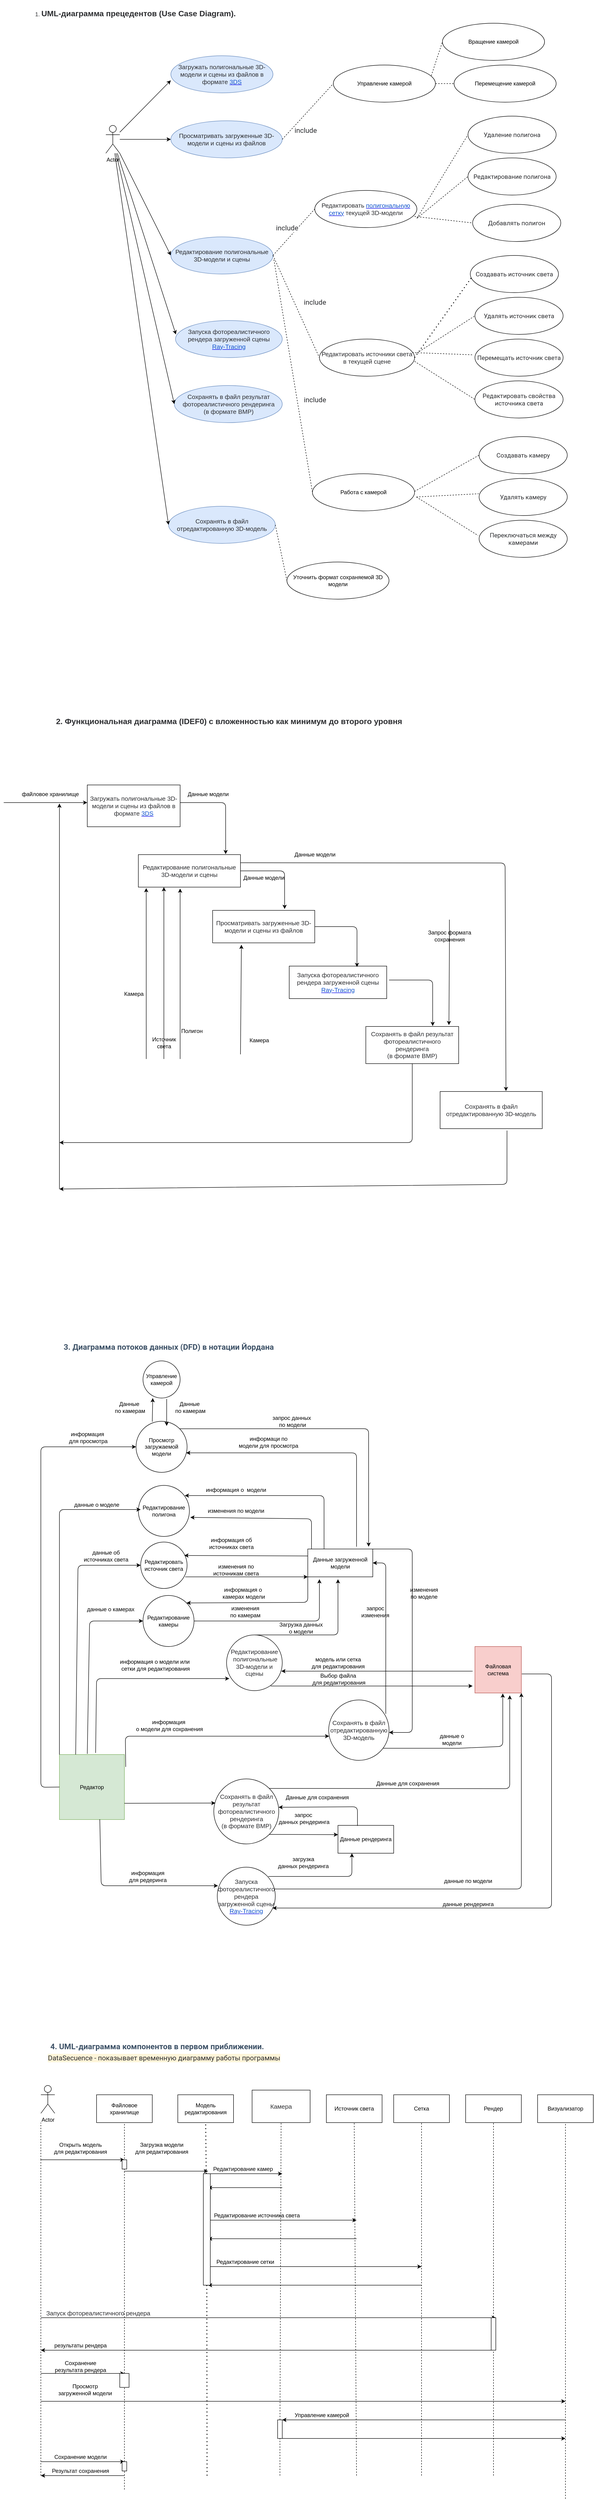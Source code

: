 <mxfile version="14.8.0" type="device" pages="2"><diagram id="_MyE-qpwTY8iY6g2TYlU" name="Page-1"><mxGraphModel dx="2591" dy="794" grid="1" gridSize="10" guides="1" tooltips="1" connect="1" arrows="1" fold="1" page="1" pageScale="1" pageWidth="1169" pageHeight="1654" math="0" shadow="0"><root><mxCell id="0"/><mxCell id="1" parent="0"/><mxCell id="MHo46B5H3XvOpFQUmPTv-1" value="Actor" style="shape=umlActor;verticalLabelPosition=bottom;verticalAlign=top;html=1;outlineConnect=0;" parent="1" vertex="1"><mxGeometry x="140" y="380" width="30" height="60" as="geometry"/></mxCell><mxCell id="MHo46B5H3XvOpFQUmPTv-2" value="&lt;span id=&quot;docs-internal-guid-89afd81e-7fff-b6bc-8d11-60d5397503ff&quot;&gt;&lt;span style=&quot;font-size: 10pt ; font-family: &amp;#34;arial&amp;#34; ; color: rgb(44 , 45 , 48) ; background-color: transparent ; vertical-align: baseline&quot;&gt;Загружать полигональные 3D-модели и сцены из файлов в формате &lt;/span&gt;&lt;a href=&quot;https://en.wikipedia.org/wiki/.3ds&quot;&gt;&lt;span style=&quot;font-size: 10pt ; font-family: &amp;#34;arial&amp;#34; ; color: rgb(17 , 85 , 204) ; background-color: transparent ; vertical-align: baseline&quot;&gt;3DS&lt;/span&gt;&lt;/a&gt;&lt;/span&gt;" style="ellipse;whiteSpace=wrap;html=1;fillColor=#dae8fc;strokeColor=#6c8ebf;" parent="1" vertex="1"><mxGeometry x="280" y="230" width="220" height="80" as="geometry"/></mxCell><mxCell id="MHo46B5H3XvOpFQUmPTv-3" value="&lt;span id=&quot;docs-internal-guid-f614af8a-7fff-f717-786d-c39e9105da4f&quot;&gt;&lt;span style=&quot;font-size: 10pt ; font-family: &amp;#34;arial&amp;#34; ; color: rgb(44 , 45 , 48) ; background-color: transparent ; vertical-align: baseline&quot;&gt;Просматривать загруженные 3D-модели и сцены из файлов&lt;/span&gt;&lt;/span&gt;" style="ellipse;whiteSpace=wrap;html=1;fillColor=#dae8fc;strokeColor=#6c8ebf;" parent="1" vertex="1"><mxGeometry x="280" y="370" width="240" height="80" as="geometry"/></mxCell><mxCell id="MHo46B5H3XvOpFQUmPTv-4" value="&lt;span id=&quot;docs-internal-guid-fecdcd36-7fff-3019-1791-9ba06feb679f&quot; style=&quot;font-size: 13.333px&quot;&gt;&lt;span style=&quot;font-size: 10pt ; font-family: &amp;#34;arial&amp;#34; ; color: rgb(44 , 45 , 48) ; background-color: transparent ; vertical-align: baseline&quot;&gt;Редактировать &lt;/span&gt;&lt;a href=&quot;https://ru.wikipedia.org/wiki/%D0%9F%D0%BE%D0%BB%D0%B8%D0%B3%D0%BE%D0%BD%D0%B0%D0%BB%D1%8C%D0%BD%D0%B0%D1%8F_%D1%81%D0%B5%D1%82%D0%BA%D0%B0&quot;&gt;&lt;span style=&quot;font-size: 10pt ; font-family: &amp;#34;arial&amp;#34; ; color: rgb(17 , 85 , 204) ; background-color: transparent ; vertical-align: baseline&quot;&gt;полигональную сетку&lt;/span&gt;&lt;/a&gt;&lt;span style=&quot;font-size: 10pt ; font-family: &amp;#34;arial&amp;#34; ; color: rgb(44 , 45 , 48) ; background-color: transparent ; vertical-align: baseline&quot;&gt; текущей 3D-модели&lt;/span&gt;&lt;/span&gt;" style="ellipse;whiteSpace=wrap;html=1;" parent="1" vertex="1"><mxGeometry x="590" y="520" width="220" height="80" as="geometry"/></mxCell><mxCell id="MHo46B5H3XvOpFQUmPTv-5" value="&lt;span id=&quot;docs-internal-guid-3f2cdbe8-7fff-be37-c067-19c21a2ef634&quot;&gt;&lt;span style=&quot;font-size: 10pt ; font-family: &amp;#34;arial&amp;#34; ; color: rgb(44 , 45 , 48) ; background-color: transparent ; vertical-align: baseline&quot;&gt;Запуска фотореалистичного рендера загруженной сцены&lt;br&gt;&lt;span id=&quot;docs-internal-guid-f567df14-7fff-fe06-f43c-3d4f78714eb9&quot;&gt;&lt;a href=&quot;http://www.pbr-book.org/3ed-2018/Introduction/Photorealistic_Rendering_and_the_Ray-Tracing_Algorithm.html&quot;&gt;&lt;span style=&quot;font-size: 10pt ; font-family: &amp;#34;arial&amp;#34; ; color: rgb(17 , 85 , 204) ; background-color: transparent ; vertical-align: baseline&quot;&gt;Ray-Tracing&lt;/span&gt;&lt;/a&gt;&lt;/span&gt;&lt;br&gt;&lt;/span&gt;&lt;/span&gt;" style="ellipse;whiteSpace=wrap;html=1;fillColor=#dae8fc;strokeColor=#6c8ebf;" parent="1" vertex="1"><mxGeometry x="290" y="800" width="230" height="80" as="geometry"/></mxCell><mxCell id="MHo46B5H3XvOpFQUmPTv-6" value="&lt;span id=&quot;docs-internal-guid-a0dcc81b-7fff-043f-1082-58778c10de4d&quot;&gt;&lt;span style=&quot;font-size: 10pt ; font-family: &amp;#34;arial&amp;#34; ; color: rgb(44 , 45 , 48) ; background-color: transparent ; vertical-align: baseline&quot;&gt;Сохранять в файл результат фотореалистичного рендеринга&lt;br&gt;&lt;span id=&quot;docs-internal-guid-4ea35559-7fff-8f1f-ebf5-eff943dca468&quot;&gt;&lt;span style=&quot;font-size: 10pt ; font-family: &amp;#34;arial&amp;#34; ; background-color: transparent ; vertical-align: baseline&quot;&gt;(в формате BMP)&lt;/span&gt;&lt;/span&gt;&lt;br&gt;&lt;/span&gt;&lt;/span&gt;" style="ellipse;whiteSpace=wrap;html=1;fillColor=#dae8fc;strokeColor=#6c8ebf;" parent="1" vertex="1"><mxGeometry x="287.5" y="940" width="232.5" height="80" as="geometry"/></mxCell><mxCell id="MHo46B5H3XvOpFQUmPTv-7" value="&lt;span id=&quot;docs-internal-guid-d93c13bc-7fff-2e0b-5ab1-fce285a9694c&quot;&gt;&lt;span style=&quot;font-size: 10pt ; font-family: &amp;#34;arial&amp;#34; ; color: rgb(44 , 45 , 48) ; background-color: transparent ; vertical-align: baseline&quot;&gt;Редактировать источники света в текущей сцене&lt;/span&gt;&lt;/span&gt;" style="ellipse;whiteSpace=wrap;html=1;" parent="1" vertex="1"><mxGeometry x="600" y="840" width="205" height="80" as="geometry"/></mxCell><mxCell id="MHo46B5H3XvOpFQUmPTv-8" value="" style="endArrow=classic;html=1;entryX=0;entryY=0.663;entryDx=0;entryDy=0;entryPerimeter=0;" parent="1" source="MHo46B5H3XvOpFQUmPTv-1" target="MHo46B5H3XvOpFQUmPTv-2" edge="1"><mxGeometry width="50" height="50" relative="1" as="geometry"><mxPoint x="200" y="370" as="sourcePoint"/><mxPoint x="440" y="380" as="targetPoint"/><Array as="points"/></mxGeometry></mxCell><mxCell id="MHo46B5H3XvOpFQUmPTv-9" value="" style="endArrow=classic;html=1;entryX=0;entryY=0.5;entryDx=0;entryDy=0;" parent="1" source="MHo46B5H3XvOpFQUmPTv-1" target="MHo46B5H3XvOpFQUmPTv-3" edge="1"><mxGeometry width="50" height="50" relative="1" as="geometry"><mxPoint x="390" y="430" as="sourcePoint"/><mxPoint x="440" y="380" as="targetPoint"/></mxGeometry></mxCell><mxCell id="MHo46B5H3XvOpFQUmPTv-10" value="" style="endArrow=classic;html=1;entryX=0;entryY=0.5;entryDx=0;entryDy=0;" parent="1" source="MHo46B5H3XvOpFQUmPTv-1" target="MHo46B5H3XvOpFQUmPTv-17" edge="1"><mxGeometry width="50" height="50" relative="1" as="geometry"><mxPoint x="200" y="450" as="sourcePoint"/><mxPoint x="440" y="380" as="targetPoint"/></mxGeometry></mxCell><mxCell id="MHo46B5H3XvOpFQUmPTv-11" value="&lt;span id=&quot;docs-internal-guid-324f8e4d-7fff-6743-10db-2ae9e6277e1e&quot;&gt;&lt;span style=&quot;font-size: 10pt ; font-family: &amp;#34;arial&amp;#34; ; color: rgb(44 , 45 , 48) ; background-color: transparent ; vertical-align: baseline&quot;&gt;Сохранять в файл отредактированную 3D-модель&lt;/span&gt;&lt;/span&gt;" style="ellipse;whiteSpace=wrap;html=1;fillColor=#dae8fc;strokeColor=#6c8ebf;" parent="1" vertex="1"><mxGeometry x="275" y="1200" width="230" height="80" as="geometry"/></mxCell><mxCell id="MHo46B5H3XvOpFQUmPTv-13" value="&lt;span id=&quot;docs-internal-guid-89afd81e-7fff-b6bc-8d11-60d5397503ff&quot;&gt;Работа с камерой&lt;br&gt;&lt;/span&gt;" style="ellipse;whiteSpace=wrap;html=1;" parent="1" vertex="1"><mxGeometry x="585" y="1130" width="220" height="80" as="geometry"/></mxCell><mxCell id="MHo46B5H3XvOpFQUmPTv-14" value="&lt;span id=&quot;docs-internal-guid-89afd81e-7fff-b6bc-8d11-60d5397503ff&quot;&gt;Управление камерой&lt;br&gt;&lt;/span&gt;" style="ellipse;whiteSpace=wrap;html=1;" parent="1" vertex="1"><mxGeometry x="630" y="250" width="220" height="80" as="geometry"/></mxCell><mxCell id="MHo46B5H3XvOpFQUmPTv-15" value="" style="endArrow=none;dashed=1;html=1;exitX=1;exitY=0.5;exitDx=0;exitDy=0;entryX=0;entryY=0.5;entryDx=0;entryDy=0;" parent="1" source="MHo46B5H3XvOpFQUmPTv-3" target="MHo46B5H3XvOpFQUmPTv-14" edge="1"><mxGeometry width="50" height="50" relative="1" as="geometry"><mxPoint x="510" y="380" as="sourcePoint"/><mxPoint x="580" y="410" as="targetPoint"/></mxGeometry></mxCell><mxCell id="MHo46B5H3XvOpFQUmPTv-16" value="&lt;span style=&quot;color: rgb(44 , 45 , 48) ; font-family: &amp;#34;roboto&amp;#34; , &amp;#34;san francisco&amp;#34; , &amp;#34;helvetica neue&amp;#34; , &amp;#34;helvetica&amp;#34; , &amp;#34;arial&amp;#34; ; font-size: 15px ; background-color: rgb(255 , 255 , 255)&quot;&gt;include&lt;/span&gt;" style="text;html=1;align=center;verticalAlign=middle;resizable=0;points=[];autosize=1;strokeColor=none;" parent="1" vertex="1"><mxGeometry x="540" y="380" width="60" height="20" as="geometry"/></mxCell><mxCell id="MHo46B5H3XvOpFQUmPTv-17" value="&lt;span id=&quot;docs-internal-guid-d93c13bc-7fff-2e0b-5ab1-fce285a9694c&quot;&gt;&lt;span style=&quot;font-size: 10pt ; font-family: &amp;#34;arial&amp;#34; ; color: rgb(44 , 45 , 48) ; background-color: transparent ; vertical-align: baseline&quot;&gt;Редактирование&amp;nbsp;&lt;/span&gt;&lt;/span&gt;&lt;span style=&quot;color: rgb(44 , 45 , 48) ; font-family: &amp;#34;arial&amp;#34; ; font-size: 13.333px&quot;&gt;полигональные 3D-модели и сцены&lt;/span&gt;" style="ellipse;whiteSpace=wrap;html=1;fillColor=#dae8fc;strokeColor=#6c8ebf;" parent="1" vertex="1"><mxGeometry x="280" y="620" width="220" height="80" as="geometry"/></mxCell><mxCell id="MHo46B5H3XvOpFQUmPTv-19" value="" style="endArrow=none;dashed=1;html=1;entryX=0;entryY=0.5;entryDx=0;entryDy=0;exitX=1;exitY=0.5;exitDx=0;exitDy=0;" parent="1" source="MHo46B5H3XvOpFQUmPTv-17" target="MHo46B5H3XvOpFQUmPTv-7" edge="1"><mxGeometry width="50" height="50" relative="1" as="geometry"><mxPoint x="510" y="780" as="sourcePoint"/><mxPoint x="560" y="730" as="targetPoint"/></mxGeometry></mxCell><mxCell id="MHo46B5H3XvOpFQUmPTv-20" value="" style="endArrow=none;dashed=1;html=1;entryX=0;entryY=0.5;entryDx=0;entryDy=0;exitX=1.009;exitY=0.613;exitDx=0;exitDy=0;exitPerimeter=0;" parent="1" source="MHo46B5H3XvOpFQUmPTv-17" target="MHo46B5H3XvOpFQUmPTv-13" edge="1"><mxGeometry width="50" height="50" relative="1" as="geometry"><mxPoint x="510" y="780" as="sourcePoint"/><mxPoint x="560" y="730" as="targetPoint"/></mxGeometry></mxCell><mxCell id="MHo46B5H3XvOpFQUmPTv-21" value="" style="endArrow=none;dashed=1;html=1;entryX=0;entryY=0.5;entryDx=0;entryDy=0;" parent="1" target="MHo46B5H3XvOpFQUmPTv-4" edge="1"><mxGeometry width="50" height="50" relative="1" as="geometry"><mxPoint x="500" y="660" as="sourcePoint"/><mxPoint x="560" y="730" as="targetPoint"/></mxGeometry></mxCell><mxCell id="MHo46B5H3XvOpFQUmPTv-22" value="&lt;span style=&quot;color: rgb(44 , 45 , 48) ; font-family: &amp;#34;roboto&amp;#34; , &amp;#34;san francisco&amp;#34; , &amp;#34;helvetica neue&amp;#34; , &amp;#34;helvetica&amp;#34; , &amp;#34;arial&amp;#34; ; font-size: 15px ; background-color: rgb(255 , 255 , 255)&quot;&gt;include&lt;/span&gt;" style="text;html=1;align=center;verticalAlign=middle;resizable=0;points=[];autosize=1;strokeColor=none;" parent="1" vertex="1"><mxGeometry x="560" y="750" width="60" height="20" as="geometry"/></mxCell><mxCell id="MHo46B5H3XvOpFQUmPTv-23" value="&lt;span style=&quot;color: rgb(44 , 45 , 48) ; font-family: &amp;#34;roboto&amp;#34; , &amp;#34;san francisco&amp;#34; , &amp;#34;helvetica neue&amp;#34; , &amp;#34;helvetica&amp;#34; , &amp;#34;arial&amp;#34; ; font-size: 15px ; background-color: rgb(255 , 255 , 255)&quot;&gt;include&lt;/span&gt;" style="text;html=1;align=center;verticalAlign=middle;resizable=0;points=[];autosize=1;strokeColor=none;" parent="1" vertex="1"><mxGeometry x="560" y="960" width="60" height="20" as="geometry"/></mxCell><mxCell id="MHo46B5H3XvOpFQUmPTv-24" value="&lt;span style=&quot;color: rgb(44 , 45 , 48) ; font-family: &amp;#34;roboto&amp;#34; , &amp;#34;san francisco&amp;#34; , &amp;#34;helvetica neue&amp;#34; , &amp;#34;helvetica&amp;#34; , &amp;#34;arial&amp;#34; ; font-size: 15px ; background-color: rgb(255 , 255 , 255)&quot;&gt;include&lt;/span&gt;" style="text;html=1;align=center;verticalAlign=middle;resizable=0;points=[];autosize=1;strokeColor=none;" parent="1" vertex="1"><mxGeometry x="500" y="590" width="60" height="20" as="geometry"/></mxCell><mxCell id="MHo46B5H3XvOpFQUmPTv-25" value="" style="endArrow=classic;html=1;entryX=0;entryY=0.5;entryDx=0;entryDy=0;" parent="1" source="MHo46B5H3XvOpFQUmPTv-1" target="MHo46B5H3XvOpFQUmPTv-6" edge="1"><mxGeometry width="50" height="50" relative="1" as="geometry"><mxPoint x="510" y="780" as="sourcePoint"/><mxPoint x="560" y="730" as="targetPoint"/></mxGeometry></mxCell><mxCell id="MHo46B5H3XvOpFQUmPTv-26" value="" style="endArrow=classic;html=1;entryX=0;entryY=0.5;entryDx=0;entryDy=0;" parent="1" source="MHo46B5H3XvOpFQUmPTv-1" target="MHo46B5H3XvOpFQUmPTv-11" edge="1"><mxGeometry width="50" height="50" relative="1" as="geometry"><mxPoint x="510" y="780" as="sourcePoint"/><mxPoint x="560" y="730" as="targetPoint"/></mxGeometry></mxCell><mxCell id="MHo46B5H3XvOpFQUmPTv-27" value="&lt;span id=&quot;docs-internal-guid-8f82c01a-7fff-586b-21ff-068d6dba0637&quot;&gt;&lt;ol style=&quot;margin-top: 0 ; margin-bottom: 0&quot;&gt;&lt;li dir=&quot;ltr&quot; style=&quot;list-style-type: decimal ; font-family: &amp;#34;arial&amp;#34; ; color: rgb(44 , 45 , 48) ; background-color: transparent ; vertical-align: baseline&quot;&gt;&lt;p dir=&quot;ltr&quot; style=&quot;line-height: 1.8 ; text-align: justify ; margin-top: 10pt ; margin-bottom: 10pt&quot;&gt;&lt;span style=&quot;background-color: transparent ; vertical-align: baseline&quot;&gt;&lt;b&gt;&lt;font style=&quot;font-size: 17px&quot;&gt;UML-диаграмма прецедентов (Use Case Diagram).&lt;/font&gt;&lt;/b&gt;&lt;/span&gt;&lt;/p&gt;&lt;/li&gt;&lt;/ol&gt;&lt;/span&gt;" style="text;html=1;align=center;verticalAlign=middle;resizable=0;points=[];autosize=1;strokeColor=none;" parent="1" vertex="1"><mxGeometry x="-45" y="110" width="470" height="60" as="geometry"/></mxCell><mxCell id="MHo46B5H3XvOpFQUmPTv-28" value="&lt;span id=&quot;docs-internal-guid-cc97ca81-7fff-82e3-9221-eecfa37a3dac&quot;&gt;&lt;span style=&quot;font-family: &amp;#34;arial&amp;#34; ; color: rgb(44 , 45 , 48) ; background-color: transparent ; vertical-align: baseline&quot;&gt;&lt;b&gt;&lt;font style=&quot;font-size: 17px&quot;&gt;2. Функциональная диаграмма (IDEF0) с вложенностью как минимум до второго уровня&lt;/font&gt;&lt;/b&gt;&lt;/span&gt;&lt;/span&gt;" style="text;html=1;align=center;verticalAlign=middle;resizable=0;points=[];autosize=1;strokeColor=none;" parent="1" vertex="1"><mxGeometry x="25" y="1654" width="760" height="20" as="geometry"/></mxCell><mxCell id="MHo46B5H3XvOpFQUmPTv-35" value="&lt;span id=&quot;docs-internal-guid-89afd81e-7fff-b6bc-8d11-60d5397503ff&quot;&gt;Вращение камерой&lt;br&gt;&lt;/span&gt;" style="ellipse;whiteSpace=wrap;html=1;" parent="1" vertex="1"><mxGeometry x="865" y="160" width="220" height="80" as="geometry"/></mxCell><mxCell id="MHo46B5H3XvOpFQUmPTv-36" value="&lt;span id=&quot;docs-internal-guid-89afd81e-7fff-b6bc-8d11-60d5397503ff&quot;&gt;Перемещение камерой&lt;br&gt;&lt;/span&gt;" style="ellipse;whiteSpace=wrap;html=1;" parent="1" vertex="1"><mxGeometry x="890" y="250" width="220" height="80" as="geometry"/></mxCell><mxCell id="MHo46B5H3XvOpFQUmPTv-39" value="" style="endArrow=classic;html=1;entryX=0.004;entryY=0.375;entryDx=0;entryDy=0;entryPerimeter=0;" parent="1" source="MHo46B5H3XvOpFQUmPTv-1" target="MHo46B5H3XvOpFQUmPTv-5" edge="1"><mxGeometry width="50" height="50" relative="1" as="geometry"><mxPoint x="190" y="450" as="sourcePoint"/><mxPoint x="420" y="710" as="targetPoint"/></mxGeometry></mxCell><mxCell id="lUrWzKjODWCzTjwP_M29-30" value="&lt;span style=&quot;color: rgb(44 , 45 , 48) ; font-family: &amp;#34;roboto&amp;#34; , &amp;#34;san francisco&amp;#34; , &amp;#34;helvetica neue&amp;#34; , &amp;#34;helvetica&amp;#34; , &amp;#34;arial&amp;#34; ; background-color: rgb(255 , 255 , 255)&quot;&gt;&lt;font style=&quot;font-size: 13.333px&quot;&gt;Удалять источник света&lt;/font&gt;&lt;/span&gt;" style="ellipse;whiteSpace=wrap;html=1;" vertex="1" parent="1"><mxGeometry x="935" y="750" width="190" height="80" as="geometry"/></mxCell><mxCell id="lUrWzKjODWCzTjwP_M29-31" value="&lt;span style=&quot;color: rgb(44 , 45 , 48) ; font-family: &amp;#34;roboto&amp;#34; , &amp;#34;san francisco&amp;#34; , &amp;#34;helvetica neue&amp;#34; , &amp;#34;helvetica&amp;#34; , &amp;#34;arial&amp;#34; ; background-color: rgb(255 , 255 , 255)&quot;&gt;&lt;font style=&quot;font-size: 13.333px&quot;&gt;Создавать источник света&lt;/font&gt;&lt;/span&gt;" style="ellipse;whiteSpace=wrap;html=1;" vertex="1" parent="1"><mxGeometry x="925" y="660" width="190" height="80" as="geometry"/></mxCell><mxCell id="lUrWzKjODWCzTjwP_M29-32" value="&lt;span style=&quot;color: rgb(44 , 45 , 48) ; font-family: &amp;#34;roboto&amp;#34; , &amp;#34;san francisco&amp;#34; , &amp;#34;helvetica neue&amp;#34; , &amp;#34;helvetica&amp;#34; , &amp;#34;arial&amp;#34; ; background-color: rgb(255 , 255 , 255)&quot;&gt;&lt;font style=&quot;font-size: 13.333px&quot;&gt;Перемещать источник света&lt;/font&gt;&lt;/span&gt;" style="ellipse;whiteSpace=wrap;html=1;" vertex="1" parent="1"><mxGeometry x="935" y="840" width="190" height="80" as="geometry"/></mxCell><mxCell id="lUrWzKjODWCzTjwP_M29-33" value="&lt;span style=&quot;color: rgb(44 , 45 , 48) ; font-family: &amp;#34;roboto&amp;#34; , &amp;#34;san francisco&amp;#34; , &amp;#34;helvetica neue&amp;#34; , &amp;#34;helvetica&amp;#34; , &amp;#34;arial&amp;#34; ; background-color: rgb(255 , 255 , 255)&quot;&gt;&lt;font style=&quot;font-size: 13.333px&quot;&gt;Редактировать свойства источника света&lt;/font&gt;&lt;/span&gt;" style="ellipse;whiteSpace=wrap;html=1;" vertex="1" parent="1"><mxGeometry x="935" y="930" width="190" height="80" as="geometry"/></mxCell><mxCell id="lUrWzKjODWCzTjwP_M29-34" value="" style="endArrow=none;dashed=1;html=1;entryX=0;entryY=0.5;entryDx=0;entryDy=0;" edge="1" target="lUrWzKjODWCzTjwP_M29-30" parent="1"><mxGeometry width="50" height="50" relative="1" as="geometry"><mxPoint x="810" y="870" as="sourcePoint"/><mxPoint x="615" y="470" as="targetPoint"/></mxGeometry></mxCell><mxCell id="lUrWzKjODWCzTjwP_M29-35" value="" style="endArrow=none;dashed=1;html=1;dashPattern=1 3;strokeWidth=2;entryX=0.016;entryY=0.588;entryDx=0;entryDy=0;entryPerimeter=0;exitX=1;exitY=0.5;exitDx=0;exitDy=0;" edge="1" source="MHo46B5H3XvOpFQUmPTv-7" target="lUrWzKjODWCzTjwP_M29-31" parent="1"><mxGeometry width="50" height="50" relative="1" as="geometry"><mxPoint x="805" y="780" as="sourcePoint"/><mxPoint x="615" y="470" as="targetPoint"/></mxGeometry></mxCell><mxCell id="lUrWzKjODWCzTjwP_M29-36" value="" style="endArrow=none;dashed=1;html=1;entryX=-0.016;entryY=0.425;entryDx=0;entryDy=0;entryPerimeter=0;exitX=0.976;exitY=0.363;exitDx=0;exitDy=0;exitPerimeter=0;" edge="1" source="MHo46B5H3XvOpFQUmPTv-7" target="lUrWzKjODWCzTjwP_M29-32" parent="1"><mxGeometry width="50" height="50" relative="1" as="geometry"><mxPoint x="810" y="780" as="sourcePoint"/><mxPoint x="615" y="470" as="targetPoint"/></mxGeometry></mxCell><mxCell id="lUrWzKjODWCzTjwP_M29-37" value="" style="endArrow=none;dashed=1;html=1;entryX=0;entryY=0.5;entryDx=0;entryDy=0;exitX=1;exitY=0.6;exitDx=0;exitDy=0;exitPerimeter=0;" edge="1" source="MHo46B5H3XvOpFQUmPTv-7" target="lUrWzKjODWCzTjwP_M29-33" parent="1"><mxGeometry width="50" height="50" relative="1" as="geometry"><mxPoint x="805" y="830" as="sourcePoint"/><mxPoint x="615" y="470" as="targetPoint"/></mxGeometry></mxCell><mxCell id="lUrWzKjODWCzTjwP_M29-46" value="&lt;span style=&quot;color: rgb(44 , 45 , 48) ; font-family: &amp;#34;roboto&amp;#34; , &amp;#34;san francisco&amp;#34; , &amp;#34;helvetica neue&amp;#34; , &amp;#34;helvetica&amp;#34; , &amp;#34;arial&amp;#34; ; background-color: rgb(255 , 255 , 255)&quot;&gt;&lt;font style=&quot;font-size: 13.333px&quot;&gt;Редактирование полигона&lt;/font&gt;&lt;/span&gt;" style="ellipse;whiteSpace=wrap;html=1;" vertex="1" parent="1"><mxGeometry x="920" y="450" width="190" height="80" as="geometry"/></mxCell><mxCell id="lUrWzKjODWCzTjwP_M29-47" value="&lt;font color=&quot;#2c2d30&quot; face=&quot;roboto, san francisco, helvetica neue, helvetica, arial&quot;&gt;&lt;span style=&quot;font-size: 13.333px ; background-color: rgb(255 , 255 , 255)&quot;&gt;Удаление полигона&lt;/span&gt;&lt;/font&gt;" style="ellipse;whiteSpace=wrap;html=1;" vertex="1" parent="1"><mxGeometry x="920" y="360" width="190" height="80" as="geometry"/></mxCell><mxCell id="lUrWzKjODWCzTjwP_M29-48" value="&lt;span style=&quot;color: rgb(44 , 45 , 48) ; font-family: &amp;#34;roboto&amp;#34; , &amp;#34;san francisco&amp;#34; , &amp;#34;helvetica neue&amp;#34; , &amp;#34;helvetica&amp;#34; , &amp;#34;arial&amp;#34; ; background-color: rgb(255 , 255 , 255)&quot;&gt;&lt;font style=&quot;font-size: 13.333px&quot;&gt;Добавлять полигон&lt;/font&gt;&lt;/span&gt;" style="ellipse;whiteSpace=wrap;html=1;" vertex="1" parent="1"><mxGeometry x="930" y="550" width="190" height="80" as="geometry"/></mxCell><mxCell id="lUrWzKjODWCzTjwP_M29-49" value="" style="endArrow=none;dashed=1;html=1;entryX=0;entryY=0.5;entryDx=0;entryDy=0;" edge="1" parent="1" target="lUrWzKjODWCzTjwP_M29-47"><mxGeometry width="50" height="50" relative="1" as="geometry"><mxPoint x="810" y="580" as="sourcePoint"/><mxPoint x="690" y="560" as="targetPoint"/></mxGeometry></mxCell><mxCell id="lUrWzKjODWCzTjwP_M29-50" value="" style="endArrow=none;dashed=1;html=1;entryX=0;entryY=0.5;entryDx=0;entryDy=0;" edge="1" parent="1" target="lUrWzKjODWCzTjwP_M29-46"><mxGeometry width="50" height="50" relative="1" as="geometry"><mxPoint x="810" y="580" as="sourcePoint"/><mxPoint x="690" y="560" as="targetPoint"/></mxGeometry></mxCell><mxCell id="lUrWzKjODWCzTjwP_M29-51" value="" style="endArrow=none;dashed=1;html=1;entryX=0;entryY=0.5;entryDx=0;entryDy=0;exitX=0.977;exitY=0.7;exitDx=0;exitDy=0;exitPerimeter=0;" edge="1" parent="1" source="MHo46B5H3XvOpFQUmPTv-4" target="lUrWzKjODWCzTjwP_M29-48"><mxGeometry width="50" height="50" relative="1" as="geometry"><mxPoint x="830" y="700" as="sourcePoint"/><mxPoint x="690" y="560" as="targetPoint"/></mxGeometry></mxCell><mxCell id="lUrWzKjODWCzTjwP_M29-52" value="&lt;span style=&quot;color: rgb(44 , 45 , 48) ; font-family: &amp;#34;roboto&amp;#34; , &amp;#34;san francisco&amp;#34; , &amp;#34;helvetica neue&amp;#34; , &amp;#34;helvetica&amp;#34; , &amp;#34;arial&amp;#34; ; background-color: rgb(255 , 255 , 255)&quot;&gt;&lt;font style=&quot;font-size: 13.333px&quot;&gt;Создавать камеру&lt;/font&gt;&lt;/span&gt;" style="ellipse;whiteSpace=wrap;html=1;" vertex="1" parent="1"><mxGeometry x="943.96" y="1050" width="190" height="80" as="geometry"/></mxCell><mxCell id="lUrWzKjODWCzTjwP_M29-53" value="&lt;span style=&quot;color: rgb(44 , 45 , 48) ; font-family: &amp;#34;roboto&amp;#34; , &amp;#34;san francisco&amp;#34; , &amp;#34;helvetica neue&amp;#34; , &amp;#34;helvetica&amp;#34; , &amp;#34;arial&amp;#34; ; background-color: rgb(255 , 255 , 255)&quot;&gt;&lt;font style=&quot;font-size: 13.333px&quot;&gt;Удалять камеру&lt;/font&gt;&lt;/span&gt;" style="ellipse;whiteSpace=wrap;html=1;" vertex="1" parent="1"><mxGeometry x="943.96" y="1140" width="190" height="80" as="geometry"/></mxCell><mxCell id="lUrWzKjODWCzTjwP_M29-54" value="&lt;span style=&quot;color: rgb(44 , 45 , 48) ; font-family: &amp;#34;roboto&amp;#34; , &amp;#34;san francisco&amp;#34; , &amp;#34;helvetica neue&amp;#34; , &amp;#34;helvetica&amp;#34; , &amp;#34;arial&amp;#34; ; background-color: rgb(255 , 255 , 255)&quot;&gt;&lt;font style=&quot;font-size: 13.333px&quot;&gt;Переключаться между камерами&lt;/font&gt;&lt;/span&gt;" style="ellipse;whiteSpace=wrap;html=1;" vertex="1" parent="1"><mxGeometry x="943.96" y="1230" width="190" height="80" as="geometry"/></mxCell><mxCell id="lUrWzKjODWCzTjwP_M29-55" value="" style="endArrow=none;dashed=1;html=1;exitX=0.982;exitY=0.35;exitDx=0;exitDy=0;exitPerimeter=0;entryX=0;entryY=0.5;entryDx=0;entryDy=0;" edge="1" parent="1" target="lUrWzKjODWCzTjwP_M29-52"><mxGeometry width="50" height="50" relative="1" as="geometry"><mxPoint x="805" y="1168" as="sourcePoint"/><mxPoint x="673.96" y="810" as="targetPoint"/></mxGeometry></mxCell><mxCell id="lUrWzKjODWCzTjwP_M29-56" value="" style="endArrow=none;dashed=1;html=1;exitX=1;exitY=0.5;exitDx=0;exitDy=0;entryX=-0.005;entryY=0.413;entryDx=0;entryDy=0;entryPerimeter=0;" edge="1" parent="1" target="lUrWzKjODWCzTjwP_M29-53"><mxGeometry width="50" height="50" relative="1" as="geometry"><mxPoint x="808.96" y="1180" as="sourcePoint"/><mxPoint x="673.96" y="810" as="targetPoint"/></mxGeometry></mxCell><mxCell id="lUrWzKjODWCzTjwP_M29-57" value="" style="endArrow=none;dashed=1;html=1;exitX=1;exitY=0.5;exitDx=0;exitDy=0;entryX=-0.011;entryY=0.413;entryDx=0;entryDy=0;entryPerimeter=0;" edge="1" parent="1" target="lUrWzKjODWCzTjwP_M29-54"><mxGeometry width="50" height="50" relative="1" as="geometry"><mxPoint x="808.96" y="1180" as="sourcePoint"/><mxPoint x="673.96" y="810" as="targetPoint"/></mxGeometry></mxCell><mxCell id="lUrWzKjODWCzTjwP_M29-78" value="&lt;span id=&quot;docs-internal-guid-89afd81e-7fff-b6bc-8d11-60d5397503ff&quot;&gt;Уточнить формат сохраняемой 3D модели&lt;br&gt;&lt;/span&gt;" style="ellipse;whiteSpace=wrap;html=1;" vertex="1" parent="1"><mxGeometry x="530" y="1320" width="220" height="80" as="geometry"/></mxCell><mxCell id="lUrWzKjODWCzTjwP_M29-79" value="" style="endArrow=none;dashed=1;html=1;exitX=1;exitY=0.5;exitDx=0;exitDy=0;entryX=0;entryY=0.5;entryDx=0;entryDy=0;" edge="1" parent="1" source="MHo46B5H3XvOpFQUmPTv-11" target="lUrWzKjODWCzTjwP_M29-78"><mxGeometry width="50" height="50" relative="1" as="geometry"><mxPoint x="560" y="1040" as="sourcePoint"/><mxPoint x="610" y="990" as="targetPoint"/></mxGeometry></mxCell><mxCell id="lUrWzKjODWCzTjwP_M29-80" value="&lt;span style=&quot;background-color: rgb(255 , 255 , 255) ; color: rgb(63 , 83 , 104) ; font-family: &amp;#34;roboto&amp;#34; , &amp;#34;san francisco&amp;#34; , &amp;#34;helvetica neue&amp;#34; , &amp;#34;helvetica&amp;#34; , &amp;#34;arial&amp;#34; ; font-size: 17px&quot;&gt;&lt;b&gt;3. Диаграмма потоков данных (DFD) в нотации Йордана&lt;/b&gt;&lt;/span&gt;" style="text;html=1;align=center;verticalAlign=middle;resizable=0;points=[];autosize=1;strokeColor=none;" vertex="1" parent="1"><mxGeometry x="30" y="3000" width="490" height="20" as="geometry"/></mxCell><mxCell id="lUrWzKjODWCzTjwP_M29-83" value="Редактор" style="whiteSpace=wrap;html=1;aspect=fixed;fillColor=#d5e8d4;strokeColor=#82b366;" vertex="1" parent="1"><mxGeometry x="40" y="3887.5" width="140" height="140" as="geometry"/></mxCell><mxCell id="lUrWzKjODWCzTjwP_M29-84" value="Файловая система" style="whiteSpace=wrap;html=1;aspect=fixed;fillColor=#f8cecc;strokeColor=#b85450;" vertex="1" parent="1"><mxGeometry x="935" y="3655" width="100" height="100" as="geometry"/></mxCell><mxCell id="lUrWzKjODWCzTjwP_M29-93" value="&lt;span id=&quot;docs-internal-guid-d93c13bc-7fff-2e0b-5ab1-fce285a9694c&quot;&gt;&lt;span style=&quot;font-size: 10pt ; font-family: &amp;#34;arial&amp;#34; ; color: rgb(44 , 45 , 48) ; background-color: transparent ; vertical-align: baseline&quot;&gt;Редактирование&lt;br&gt;&amp;nbsp;&lt;/span&gt;&lt;/span&gt;&lt;span style=&quot;color: rgb(44 , 45 , 48) ; font-family: &amp;#34;arial&amp;#34; ; font-size: 13.333px&quot;&gt;полигональные 3D-модели и сцены&lt;/span&gt;" style="ellipse;whiteSpace=wrap;html=1;aspect=fixed;" vertex="1" parent="1"><mxGeometry x="400" y="3630" width="120" height="120" as="geometry"/></mxCell><mxCell id="lUrWzKjODWCzTjwP_M29-100" value="Просмотр загружаемой модели" style="ellipse;whiteSpace=wrap;html=1;aspect=fixed;" vertex="1" parent="1"><mxGeometry x="205" y="3170" width="110" height="110" as="geometry"/></mxCell><mxCell id="lUrWzKjODWCzTjwP_M29-106" value="&lt;span style=&quot;color: rgb(44 , 45 , 48) ; font-family: &amp;#34;arial&amp;#34; ; font-size: 13.333px&quot;&gt;Сохранять в файл&lt;/span&gt;&lt;br style=&quot;color: rgb(44 , 45 , 48) ; font-family: &amp;#34;arial&amp;#34; ; font-size: 13.333px&quot;&gt;&lt;span style=&quot;color: rgb(44 , 45 , 48) ; font-family: &amp;#34;arial&amp;#34; ; font-size: 13.333px&quot;&gt;отредактированную 3D-модель&lt;/span&gt;" style="ellipse;whiteSpace=wrap;html=1;aspect=fixed;" vertex="1" parent="1"><mxGeometry x="620" y="3770" width="130" height="130" as="geometry"/></mxCell><mxCell id="lUrWzKjODWCzTjwP_M29-107" value="&lt;span style=&quot;color: rgb(44 , 45 , 48) ; font-family: &amp;#34;arial&amp;#34; ; font-size: 13.333px&quot;&gt;Запуска фотореалистичного рендера загруженной сцены&lt;/span&gt;&lt;br style=&quot;color: rgb(44 , 45 , 48) ; font-family: &amp;#34;arial&amp;#34; ; font-size: 13.333px&quot;&gt;&lt;span id=&quot;docs-internal-guid-f567df14-7fff-fe06-f43c-3d4f78714eb9&quot; style=&quot;color: rgb(44 , 45 , 48) ; font-family: &amp;#34;arial&amp;#34; ; font-size: 13.333px&quot;&gt;&lt;a href=&quot;http://www.pbr-book.org/3ed-2018/Introduction/Photorealistic_Rendering_and_the_Ray-Tracing_Algorithm.html&quot;&gt;&lt;span style=&quot;font-size: 10pt ; color: rgb(17 , 85 , 204) ; background-color: transparent ; vertical-align: baseline&quot;&gt;Ray-Tracing&lt;/span&gt;&lt;/a&gt;&lt;/span&gt;" style="ellipse;whiteSpace=wrap;html=1;aspect=fixed;" vertex="1" parent="1"><mxGeometry x="380" y="4130" width="125" height="125" as="geometry"/></mxCell><mxCell id="lUrWzKjODWCzTjwP_M29-110" value="" style="endArrow=classic;html=1;entryX=0.983;entryY=0.65;entryDx=0;entryDy=0;entryPerimeter=0;" edge="1" parent="1" target="lUrWzKjODWCzTjwP_M29-93"><mxGeometry width="50" height="50" relative="1" as="geometry"><mxPoint x="930" y="3708" as="sourcePoint"/><mxPoint x="530" y="3470" as="targetPoint"/><Array as="points"/></mxGeometry></mxCell><mxCell id="lUrWzKjODWCzTjwP_M29-111" value="модель или сетка&lt;br&gt;для редактирования" style="text;html=1;align=center;verticalAlign=middle;resizable=0;points=[];autosize=1;strokeColor=none;" vertex="1" parent="1"><mxGeometry x="575" y="3675" width="130" height="30" as="geometry"/></mxCell><mxCell id="lUrWzKjODWCzTjwP_M29-115" value="" style="endArrow=classic;html=1;exitX=0.557;exitY=-0.025;exitDx=0;exitDy=0;exitPerimeter=0;entryX=0.05;entryY=0.783;entryDx=0;entryDy=0;entryPerimeter=0;" edge="1" parent="1" source="lUrWzKjODWCzTjwP_M29-83" target="lUrWzKjODWCzTjwP_M29-93"><mxGeometry width="50" height="50" relative="1" as="geometry"><mxPoint x="560" y="3640" as="sourcePoint"/><mxPoint x="610" y="3590" as="targetPoint"/><Array as="points"><mxPoint x="120" y="3724"/></Array></mxGeometry></mxCell><mxCell id="lUrWzKjODWCzTjwP_M29-116" value="информация о модели или&lt;br&gt;&amp;nbsp;сетки для редактирования" style="text;html=1;align=center;verticalAlign=middle;resizable=0;points=[];autosize=1;strokeColor=none;" vertex="1" parent="1"><mxGeometry x="160" y="3680" width="170" height="30" as="geometry"/></mxCell><mxCell id="lUrWzKjODWCzTjwP_M29-117" value="" style="endArrow=classic;html=1;exitX=0.792;exitY=0.917;exitDx=0;exitDy=0;exitPerimeter=0;" edge="1" parent="1" source="lUrWzKjODWCzTjwP_M29-93"><mxGeometry width="50" height="50" relative="1" as="geometry"><mxPoint x="560" y="3630" as="sourcePoint"/><mxPoint x="930" y="3740" as="targetPoint"/></mxGeometry></mxCell><mxCell id="lUrWzKjODWCzTjwP_M29-118" value="Выбор файла&lt;br&gt;&amp;nbsp;для редактирования" style="text;html=1;align=center;verticalAlign=middle;resizable=0;points=[];autosize=1;strokeColor=none;" vertex="1" parent="1"><mxGeometry x="575" y="3710" width="130" height="30" as="geometry"/></mxCell><mxCell id="lUrWzKjODWCzTjwP_M29-119" value="" style="endArrow=classic;html=1;exitX=1.02;exitY=0.19;exitDx=0;exitDy=0;exitPerimeter=0;entryX=0.008;entryY=0.6;entryDx=0;entryDy=0;entryPerimeter=0;" edge="1" parent="1" source="lUrWzKjODWCzTjwP_M29-83" target="lUrWzKjODWCzTjwP_M29-106"><mxGeometry width="50" height="50" relative="1" as="geometry"><mxPoint x="560" y="3630" as="sourcePoint"/><mxPoint x="400" y="3620" as="targetPoint"/><Array as="points"><mxPoint x="182" y="3848"/></Array></mxGeometry></mxCell><mxCell id="lUrWzKjODWCzTjwP_M29-120" value="информация&lt;br&gt;&amp;nbsp;о модели для сохранения" style="text;html=1;align=center;verticalAlign=middle;resizable=0;points=[];autosize=1;strokeColor=none;" vertex="1" parent="1"><mxGeometry x="195" y="3810" width="160" height="30" as="geometry"/></mxCell><mxCell id="lUrWzKjODWCzTjwP_M29-121" value="" style="endArrow=classic;html=1;exitX=0.9;exitY=0.8;exitDx=0;exitDy=0;entryX=0.6;entryY=1.01;entryDx=0;entryDy=0;entryPerimeter=0;exitPerimeter=0;" edge="1" parent="1" source="lUrWzKjODWCzTjwP_M29-106" target="lUrWzKjODWCzTjwP_M29-84"><mxGeometry width="50" height="50" relative="1" as="geometry"><mxPoint x="560" y="3620" as="sourcePoint"/><mxPoint x="610" y="3570" as="targetPoint"/><Array as="points"><mxPoint x="800" y="3874"/><mxPoint x="900" y="3874"/><mxPoint x="995" y="3870"/></Array></mxGeometry></mxCell><mxCell id="lUrWzKjODWCzTjwP_M29-123" value="Редактировать источник света" style="ellipse;whiteSpace=wrap;html=1;aspect=fixed;" vertex="1" parent="1"><mxGeometry x="215" y="3430" width="100" height="100" as="geometry"/></mxCell><mxCell id="lUrWzKjODWCzTjwP_M29-124" value="Редактирование камеры" style="ellipse;whiteSpace=wrap;html=1;aspect=fixed;" vertex="1" parent="1"><mxGeometry x="220" y="3545" width="110" height="110" as="geometry"/></mxCell><mxCell id="lUrWzKjODWCzTjwP_M29-125" value="Редактирование полигона" style="ellipse;whiteSpace=wrap;html=1;aspect=fixed;" vertex="1" parent="1"><mxGeometry x="210" y="3308" width="110" height="110" as="geometry"/></mxCell><mxCell id="lUrWzKjODWCzTjwP_M29-126" value="&lt;span style=&quot;color: rgb(44 , 45 , 48) ; font-family: &amp;#34;arial&amp;#34; ; font-size: 13.333px&quot;&gt;Сохранять в файл результат фотореалистичного рендеринга&lt;/span&gt;&lt;br style=&quot;color: rgb(44 , 45 , 48) ; font-family: &amp;#34;arial&amp;#34; ; font-size: 13.333px&quot;&gt;&lt;span id=&quot;docs-internal-guid-4ea35559-7fff-8f1f-ebf5-eff943dca468&quot; style=&quot;color: rgb(44 , 45 , 48) ; font-family: &amp;#34;arial&amp;#34; ; font-size: 13.333px&quot;&gt;&lt;span style=&quot;font-size: 10pt ; background-color: transparent ; vertical-align: baseline&quot;&gt;(в формате BMP)&lt;/span&gt;&lt;/span&gt;" style="ellipse;whiteSpace=wrap;html=1;aspect=fixed;" vertex="1" parent="1"><mxGeometry x="372.5" y="3940" width="140" height="140" as="geometry"/></mxCell><mxCell id="lUrWzKjODWCzTjwP_M29-127" value="" style="endArrow=none;dashed=1;html=1;entryX=0;entryY=0.5;entryDx=0;entryDy=0;exitX=0.959;exitY=0.288;exitDx=0;exitDy=0;exitPerimeter=0;" edge="1" parent="1" source="MHo46B5H3XvOpFQUmPTv-14" target="MHo46B5H3XvOpFQUmPTv-35"><mxGeometry width="50" height="50" relative="1" as="geometry"><mxPoint x="560" y="430" as="sourcePoint"/><mxPoint x="610" y="380" as="targetPoint"/></mxGeometry></mxCell><mxCell id="lUrWzKjODWCzTjwP_M29-128" value="" style="endArrow=none;dashed=1;html=1;entryX=0;entryY=0.5;entryDx=0;entryDy=0;exitX=1;exitY=0.5;exitDx=0;exitDy=0;" edge="1" parent="1" source="MHo46B5H3XvOpFQUmPTv-14" target="MHo46B5H3XvOpFQUmPTv-36"><mxGeometry width="50" height="50" relative="1" as="geometry"><mxPoint x="560" y="430" as="sourcePoint"/><mxPoint x="610" y="380" as="targetPoint"/></mxGeometry></mxCell><mxCell id="lUrWzKjODWCzTjwP_M29-132" value="" style="endArrow=classic;html=1;exitX=0.621;exitY=0.996;exitDx=0;exitDy=0;entryX=0.012;entryY=0.32;entryDx=0;entryDy=0;entryPerimeter=0;exitPerimeter=0;" edge="1" parent="1" source="lUrWzKjODWCzTjwP_M29-83" target="lUrWzKjODWCzTjwP_M29-107"><mxGeometry width="50" height="50" relative="1" as="geometry"><mxPoint x="560" y="4020" as="sourcePoint"/><mxPoint x="610" y="3970" as="targetPoint"/><Array as="points"><mxPoint x="130" y="4170"/></Array></mxGeometry></mxCell><mxCell id="lUrWzKjODWCzTjwP_M29-133" value="Данные загруженной модели" style="rounded=0;whiteSpace=wrap;html=1;labelBorderColor=none;" vertex="1" parent="1"><mxGeometry x="575" y="3445" width="140" height="60" as="geometry"/></mxCell><mxCell id="lUrWzKjODWCzTjwP_M29-134" value="" style="endArrow=classic;html=1;exitX=0.5;exitY=0;exitDx=0;exitDy=0;" edge="1" parent="1" source="lUrWzKjODWCzTjwP_M29-93"><mxGeometry width="50" height="50" relative="1" as="geometry"><mxPoint x="560" y="3810" as="sourcePoint"/><mxPoint x="640" y="3510" as="targetPoint"/><Array as="points"><mxPoint x="640" y="3630"/></Array></mxGeometry></mxCell><mxCell id="lUrWzKjODWCzTjwP_M29-135" value="Загрузка данных&lt;br&gt;о модели" style="text;html=1;align=center;verticalAlign=middle;resizable=0;points=[];autosize=1;strokeColor=none;" vertex="1" parent="1"><mxGeometry x="505" y="3600" width="110" height="30" as="geometry"/></mxCell><mxCell id="lUrWzKjODWCzTjwP_M29-136" value="" style="endArrow=classic;html=1;entryX=0;entryY=0.5;entryDx=0;entryDy=0;" edge="1" parent="1" target="lUrWzKjODWCzTjwP_M29-124"><mxGeometry width="50" height="50" relative="1" as="geometry"><mxPoint x="100" y="3886" as="sourcePoint"/><mxPoint x="105" y="3600" as="targetPoint"/><Array as="points"><mxPoint x="105" y="3600"/></Array></mxGeometry></mxCell><mxCell id="lUrWzKjODWCzTjwP_M29-137" value="" style="endArrow=classic;html=1;exitX=0.25;exitY=0;exitDx=0;exitDy=0;entryX=0;entryY=0.5;entryDx=0;entryDy=0;" edge="1" parent="1" source="lUrWzKjODWCzTjwP_M29-83" target="lUrWzKjODWCzTjwP_M29-123"><mxGeometry width="50" height="50" relative="1" as="geometry"><mxPoint x="560" y="3700" as="sourcePoint"/><mxPoint x="610" y="3650" as="targetPoint"/><Array as="points"><mxPoint x="80" y="3480"/></Array></mxGeometry></mxCell><mxCell id="lUrWzKjODWCzTjwP_M29-138" value="" style="endArrow=classic;html=1;exitX=0;exitY=0;exitDx=0;exitDy=0;entryX=0.045;entryY=0.473;entryDx=0;entryDy=0;entryPerimeter=0;" edge="1" parent="1" source="lUrWzKjODWCzTjwP_M29-83" target="lUrWzKjODWCzTjwP_M29-125"><mxGeometry width="50" height="50" relative="1" as="geometry"><mxPoint x="560" y="3700" as="sourcePoint"/><mxPoint x="120" y="3360" as="targetPoint"/><Array as="points"><mxPoint x="40" y="3360"/></Array></mxGeometry></mxCell><mxCell id="lUrWzKjODWCzTjwP_M29-139" value="данные о камерах" style="text;html=1;align=center;verticalAlign=middle;resizable=0;points=[];autosize=1;strokeColor=none;" vertex="1" parent="1"><mxGeometry x="90" y="3565" width="120" height="20" as="geometry"/></mxCell><mxCell id="lUrWzKjODWCzTjwP_M29-140" value="данные об &lt;br&gt;источниках света" style="text;html=1;align=center;verticalAlign=middle;resizable=0;points=[];autosize=1;strokeColor=none;" vertex="1" parent="1"><mxGeometry x="85" y="3445" width="110" height="30" as="geometry"/></mxCell><mxCell id="lUrWzKjODWCzTjwP_M29-141" value="данные о моделе" style="text;html=1;align=center;verticalAlign=middle;resizable=0;points=[];autosize=1;strokeColor=none;" vertex="1" parent="1"><mxGeometry x="65" y="3340" width="110" height="20" as="geometry"/></mxCell><mxCell id="lUrWzKjODWCzTjwP_M29-142" value="" style="endArrow=classic;html=1;exitX=1;exitY=0.5;exitDx=0;exitDy=0;" edge="1" parent="1" source="lUrWzKjODWCzTjwP_M29-124"><mxGeometry width="50" height="50" relative="1" as="geometry"><mxPoint x="560" y="3700" as="sourcePoint"/><mxPoint x="600" y="3510" as="targetPoint"/><Array as="points"><mxPoint x="600" y="3600"/></Array></mxGeometry></mxCell><mxCell id="lUrWzKjODWCzTjwP_M29-143" value="" style="endArrow=classic;html=1;exitX=0.96;exitY=0.75;exitDx=0;exitDy=0;exitPerimeter=0;" edge="1" parent="1" source="lUrWzKjODWCzTjwP_M29-123"><mxGeometry width="50" height="50" relative="1" as="geometry"><mxPoint x="320" y="3505" as="sourcePoint"/><mxPoint x="575" y="3505" as="targetPoint"/><Array as="points"/></mxGeometry></mxCell><mxCell id="lUrWzKjODWCzTjwP_M29-145" value="изменения по модели" style="text;html=1;align=center;verticalAlign=middle;resizable=0;points=[];autosize=1;strokeColor=none;" vertex="1" parent="1"><mxGeometry x="350" y="3353" width="140" height="20" as="geometry"/></mxCell><mxCell id="lUrWzKjODWCzTjwP_M29-146" value="изменения по &lt;br&gt;источникам света" style="text;html=1;align=center;verticalAlign=middle;resizable=0;points=[];autosize=1;strokeColor=none;" vertex="1" parent="1"><mxGeometry x="365" y="3475" width="110" height="30" as="geometry"/></mxCell><mxCell id="lUrWzKjODWCzTjwP_M29-147" value="изменения &lt;br&gt;по камерам" style="text;html=1;align=center;verticalAlign=middle;resizable=0;points=[];autosize=1;strokeColor=none;" vertex="1" parent="1"><mxGeometry x="400" y="3565" width="80" height="30" as="geometry"/></mxCell><mxCell id="lUrWzKjODWCzTjwP_M29-148" value="" style="endArrow=classic;html=1;exitX=0.25;exitY=0;exitDx=0;exitDy=0;" edge="1" parent="1" source="lUrWzKjODWCzTjwP_M29-133"><mxGeometry width="50" height="50" relative="1" as="geometry"><mxPoint x="560" y="3690" as="sourcePoint"/><mxPoint x="310" y="3330" as="targetPoint"/><Array as="points"><mxPoint x="610" y="3330"/></Array></mxGeometry></mxCell><mxCell id="lUrWzKjODWCzTjwP_M29-149" value="" style="endArrow=classic;html=1;entryX=0.94;entryY=0.29;entryDx=0;entryDy=0;entryPerimeter=0;exitX=0;exitY=0.25;exitDx=0;exitDy=0;" edge="1" parent="1" source="lUrWzKjODWCzTjwP_M29-133" target="lUrWzKjODWCzTjwP_M29-123"><mxGeometry width="50" height="50" relative="1" as="geometry"><mxPoint x="560" y="3690" as="sourcePoint"/><mxPoint x="610" y="3640" as="targetPoint"/></mxGeometry></mxCell><mxCell id="lUrWzKjODWCzTjwP_M29-151" value="информация о &amp;nbsp;модели" style="text;html=1;align=center;verticalAlign=middle;resizable=0;points=[];autosize=1;strokeColor=none;" vertex="1" parent="1"><mxGeometry x="345" y="3308" width="150" height="20" as="geometry"/></mxCell><mxCell id="lUrWzKjODWCzTjwP_M29-154" value="информация об &lt;br&gt;источниках света" style="text;html=1;align=center;verticalAlign=middle;resizable=0;points=[];autosize=1;strokeColor=none;" vertex="1" parent="1"><mxGeometry x="355" y="3418" width="110" height="30" as="geometry"/></mxCell><mxCell id="lUrWzKjODWCzTjwP_M29-155" value="" style="endArrow=classic;html=1;exitX=0;exitY=1;exitDx=0;exitDy=0;entryX=1;entryY=0;entryDx=0;entryDy=0;" edge="1" parent="1" source="lUrWzKjODWCzTjwP_M29-133" target="lUrWzKjODWCzTjwP_M29-124"><mxGeometry width="50" height="50" relative="1" as="geometry"><mxPoint x="560" y="3680" as="sourcePoint"/><mxPoint x="610" y="3630" as="targetPoint"/><Array as="points"><mxPoint x="575" y="3560"/></Array></mxGeometry></mxCell><mxCell id="lUrWzKjODWCzTjwP_M29-156" value="информация о&lt;br&gt;&amp;nbsp;камерах модели" style="text;html=1;align=center;verticalAlign=middle;resizable=0;points=[];autosize=1;strokeColor=none;" vertex="1" parent="1"><mxGeometry x="380" y="3525" width="110" height="30" as="geometry"/></mxCell><mxCell id="lUrWzKjODWCzTjwP_M29-157" value="" style="endArrow=classic;html=1;exitX=0.946;exitY=0.231;exitDx=0;exitDy=0;exitPerimeter=0;entryX=1;entryY=0.5;entryDx=0;entryDy=0;" edge="1" parent="1" source="lUrWzKjODWCzTjwP_M29-106" target="lUrWzKjODWCzTjwP_M29-133"><mxGeometry width="50" height="50" relative="1" as="geometry"><mxPoint x="560" y="3680" as="sourcePoint"/><mxPoint x="740" y="3520" as="targetPoint"/><Array as="points"><mxPoint x="743" y="3475"/></Array></mxGeometry></mxCell><mxCell id="lUrWzKjODWCzTjwP_M29-158" value="" style="endArrow=classic;html=1;exitX=1;exitY=0;exitDx=0;exitDy=0;" edge="1" parent="1" source="lUrWzKjODWCzTjwP_M29-133"><mxGeometry width="50" height="50" relative="1" as="geometry"><mxPoint x="560" y="3680" as="sourcePoint"/><mxPoint x="750" y="3840" as="targetPoint"/><Array as="points"><mxPoint x="800" y="3445"/><mxPoint x="800" y="3840"/></Array></mxGeometry></mxCell><mxCell id="lUrWzKjODWCzTjwP_M29-159" value="запрос &lt;br&gt;изменения" style="text;html=1;align=center;verticalAlign=middle;resizable=0;points=[];autosize=1;strokeColor=none;" vertex="1" parent="1"><mxGeometry x="680" y="3565" width="80" height="30" as="geometry"/></mxCell><mxCell id="lUrWzKjODWCzTjwP_M29-160" value="изменения &lt;br&gt;по моделе" style="text;html=1;align=center;verticalAlign=middle;resizable=0;points=[];autosize=1;strokeColor=none;" vertex="1" parent="1"><mxGeometry x="785" y="3525" width="80" height="30" as="geometry"/></mxCell><mxCell id="lUrWzKjODWCzTjwP_M29-161" value="данные о &lt;br&gt;модели" style="text;html=1;align=center;verticalAlign=middle;resizable=0;points=[];autosize=1;strokeColor=none;" vertex="1" parent="1"><mxGeometry x="850" y="3840" width="70" height="30" as="geometry"/></mxCell><mxCell id="lUrWzKjODWCzTjwP_M29-162" value="Данные рендеринга" style="rounded=0;whiteSpace=wrap;html=1;sketch=0;" vertex="1" parent="1"><mxGeometry x="640" y="4040" width="120" height="60" as="geometry"/></mxCell><mxCell id="lUrWzKjODWCzTjwP_M29-163" value="" style="endArrow=classic;html=1;exitX=0.984;exitY=0.376;exitDx=0;exitDy=0;exitPerimeter=0;entryX=1;entryY=1;entryDx=0;entryDy=0;" edge="1" parent="1" source="lUrWzKjODWCzTjwP_M29-107" target="lUrWzKjODWCzTjwP_M29-84"><mxGeometry width="50" height="50" relative="1" as="geometry"><mxPoint x="560" y="3960" as="sourcePoint"/><mxPoint x="610" y="3910" as="targetPoint"/><Array as="points"><mxPoint x="1035" y="4177"/></Array></mxGeometry></mxCell><mxCell id="lUrWzKjODWCzTjwP_M29-164" value="информация &lt;br&gt;для редеринга" style="text;html=1;align=center;verticalAlign=middle;resizable=0;points=[];autosize=1;strokeColor=none;" vertex="1" parent="1"><mxGeometry x="180" y="4135" width="100" height="30" as="geometry"/></mxCell><mxCell id="lUrWzKjODWCzTjwP_M29-165" value="" style="endArrow=classic;html=1;exitX=0;exitY=0.5;exitDx=0;exitDy=0;entryX=0;entryY=0.5;entryDx=0;entryDy=0;" edge="1" parent="1" source="lUrWzKjODWCzTjwP_M29-83" target="lUrWzKjODWCzTjwP_M29-100"><mxGeometry width="50" height="50" relative="1" as="geometry"><mxPoint x="560" y="3760" as="sourcePoint"/><mxPoint y="3220" as="targetPoint"/><Array as="points"><mxPoint y="3958"/><mxPoint y="3225"/></Array></mxGeometry></mxCell><mxCell id="lUrWzKjODWCzTjwP_M29-166" value="информация&lt;br&gt;&amp;nbsp;для просмотра" style="text;html=1;align=center;verticalAlign=middle;resizable=0;points=[];autosize=1;strokeColor=none;" vertex="1" parent="1"><mxGeometry x="50" y="3190" width="100" height="30" as="geometry"/></mxCell><mxCell id="lUrWzKjODWCzTjwP_M29-167" value="" style="endArrow=classic;html=1;exitX=1;exitY=0;exitDx=0;exitDy=0;entryX=0.936;entryY=-0.083;entryDx=0;entryDy=0;entryPerimeter=0;" edge="1" parent="1" source="lUrWzKjODWCzTjwP_M29-100" target="lUrWzKjODWCzTjwP_M29-133"><mxGeometry width="50" height="50" relative="1" as="geometry"><mxPoint x="560" y="3450" as="sourcePoint"/><mxPoint x="720" y="3186" as="targetPoint"/><Array as="points"><mxPoint x="706" y="3186"/></Array></mxGeometry></mxCell><mxCell id="lUrWzKjODWCzTjwP_M29-169" value="запрос данных&lt;br&gt;&amp;nbsp;по модели" style="text;html=1;align=center;verticalAlign=middle;resizable=0;points=[];autosize=1;strokeColor=none;" vertex="1" parent="1"><mxGeometry x="490" y="3155" width="100" height="30" as="geometry"/></mxCell><mxCell id="lUrWzKjODWCzTjwP_M29-170" value="" style="endArrow=classic;html=1;entryX=0.982;entryY=0.618;entryDx=0;entryDy=0;entryPerimeter=0;" edge="1" parent="1" target="lUrWzKjODWCzTjwP_M29-100"><mxGeometry width="50" height="50" relative="1" as="geometry"><mxPoint x="680" y="3440" as="sourcePoint"/><mxPoint x="680" y="3200" as="targetPoint"/><Array as="points"><mxPoint x="680" y="3238"/></Array></mxGeometry></mxCell><mxCell id="lUrWzKjODWCzTjwP_M29-171" value="информаци по &lt;br&gt;модели для просмотра" style="text;html=1;align=center;verticalAlign=middle;resizable=0;points=[];autosize=1;strokeColor=none;" vertex="1" parent="1"><mxGeometry x="420" y="3200" width="140" height="30" as="geometry"/></mxCell><mxCell id="lUrWzKjODWCzTjwP_M29-172" value="" style="endArrow=classic;html=1;entryX=0.25;entryY=1;entryDx=0;entryDy=0;entryPerimeter=0;" edge="1" parent="1" target="lUrWzKjODWCzTjwP_M29-162"><mxGeometry width="50" height="50" relative="1" as="geometry"><mxPoint x="490" y="4150" as="sourcePoint"/><mxPoint x="610" y="4080" as="targetPoint"/><Array as="points"><mxPoint x="670" y="4150"/></Array></mxGeometry></mxCell><mxCell id="lUrWzKjODWCzTjwP_M29-173" value="загрузка &lt;br&gt;данных рендеринга" style="text;html=1;align=center;verticalAlign=middle;resizable=0;points=[];autosize=1;strokeColor=none;" vertex="1" parent="1"><mxGeometry x="505" y="4105" width="120" height="30" as="geometry"/></mxCell><mxCell id="lUrWzKjODWCzTjwP_M29-174" value="" style="endArrow=classic;html=1;exitX=1;exitY=0.75;exitDx=0;exitDy=0;entryX=0.025;entryY=0.371;entryDx=0;entryDy=0;entryPerimeter=0;" edge="1" parent="1" source="lUrWzKjODWCzTjwP_M29-83" target="lUrWzKjODWCzTjwP_M29-126"><mxGeometry width="50" height="50" relative="1" as="geometry"><mxPoint x="560" y="3930" as="sourcePoint"/><mxPoint x="610" y="3880" as="targetPoint"/></mxGeometry></mxCell><mxCell id="lUrWzKjODWCzTjwP_M29-175" value="" style="endArrow=classic;html=1;exitX=1;exitY=1;exitDx=0;exitDy=0;" edge="1" parent="1" source="lUrWzKjODWCzTjwP_M29-126"><mxGeometry width="50" height="50" relative="1" as="geometry"><mxPoint x="503" y="4049" as="sourcePoint"/><mxPoint x="640" y="4060" as="targetPoint"/></mxGeometry></mxCell><mxCell id="lUrWzKjODWCzTjwP_M29-176" value="запрос&lt;br&gt;&amp;nbsp;данных рендеринга" style="text;html=1;align=center;verticalAlign=middle;resizable=0;points=[];autosize=1;strokeColor=none;" vertex="1" parent="1"><mxGeometry x="500" y="4010" width="130" height="30" as="geometry"/></mxCell><mxCell id="lUrWzKjODWCzTjwP_M29-177" value="" style="endArrow=classic;html=1;exitX=0.35;exitY=0.017;exitDx=0;exitDy=0;exitPerimeter=0;entryX=0.996;entryY=0.436;entryDx=0;entryDy=0;entryPerimeter=0;" edge="1" parent="1" source="lUrWzKjODWCzTjwP_M29-162" target="lUrWzKjODWCzTjwP_M29-126"><mxGeometry width="50" height="50" relative="1" as="geometry"><mxPoint x="560" y="3920" as="sourcePoint"/><mxPoint x="610" y="3870" as="targetPoint"/><Array as="points"><mxPoint x="682" y="4000"/></Array></mxGeometry></mxCell><mxCell id="lUrWzKjODWCzTjwP_M29-178" value="Данные для сохранения" style="text;html=1;align=center;verticalAlign=middle;resizable=0;points=[];autosize=1;strokeColor=none;" vertex="1" parent="1"><mxGeometry x="520" y="3970" width="150" height="20" as="geometry"/></mxCell><mxCell id="lUrWzKjODWCzTjwP_M29-179" value="" style="endArrow=classic;html=1;exitX=1;exitY=0;exitDx=0;exitDy=0;" edge="1" parent="1" source="lUrWzKjODWCzTjwP_M29-126"><mxGeometry width="50" height="50" relative="1" as="geometry"><mxPoint x="560" y="3920" as="sourcePoint"/><mxPoint x="1010" y="3760" as="targetPoint"/><Array as="points"><mxPoint x="1010" y="3961"/></Array></mxGeometry></mxCell><mxCell id="lUrWzKjODWCzTjwP_M29-180" value="Данные для сохранения" style="text;html=1;align=center;verticalAlign=middle;resizable=0;points=[];autosize=1;strokeColor=none;" vertex="1" parent="1"><mxGeometry x="715" y="3940" width="150" height="20" as="geometry"/></mxCell><mxCell id="lUrWzKjODWCzTjwP_M29-181" value="данные по модели" style="text;html=1;align=center;verticalAlign=middle;resizable=0;points=[];autosize=1;strokeColor=none;" vertex="1" parent="1"><mxGeometry x="860" y="4150" width="120" height="20" as="geometry"/></mxCell><mxCell id="lUrWzKjODWCzTjwP_M29-182" value="" style="endArrow=classic;html=1;exitX=1.01;exitY=0.59;exitDx=0;exitDy=0;exitPerimeter=0;entryX=0.952;entryY=0.704;entryDx=0;entryDy=0;entryPerimeter=0;" edge="1" parent="1" source="lUrWzKjODWCzTjwP_M29-84" target="lUrWzKjODWCzTjwP_M29-107"><mxGeometry width="50" height="50" relative="1" as="geometry"><mxPoint x="560" y="4120" as="sourcePoint"/><mxPoint x="610" y="4070" as="targetPoint"/><Array as="points"><mxPoint x="1100" y="3714"/><mxPoint x="1100" y="4218"/></Array></mxGeometry></mxCell><mxCell id="lUrWzKjODWCzTjwP_M29-183" value="данные рендеринга" style="text;html=1;align=center;verticalAlign=middle;resizable=0;points=[];autosize=1;strokeColor=none;" vertex="1" parent="1"><mxGeometry x="855" y="4200" width="130" height="20" as="geometry"/></mxCell><mxCell id="lUrWzKjODWCzTjwP_M29-184" value="&lt;span id=&quot;docs-internal-guid-d93c13bc-7fff-2e0b-5ab1-fce285a9694c&quot;&gt;&lt;span style=&quot;font-size: 10pt ; font-family: &amp;#34;arial&amp;#34; ; color: rgb(44 , 45 , 48) ; background-color: transparent ; vertical-align: baseline&quot;&gt;Редактирование&amp;nbsp;&lt;/span&gt;&lt;/span&gt;&lt;span style=&quot;color: rgb(44 , 45 , 48) ; font-family: &amp;#34;arial&amp;#34; ; font-size: 13.333px&quot;&gt;полигональные 3D-модели и сцены&lt;/span&gt;" style="rounded=0;whiteSpace=wrap;html=1;sketch=0;fillColor=#ffffff;" vertex="1" parent="1"><mxGeometry x="210" y="1950" width="220" height="70" as="geometry"/></mxCell><mxCell id="lUrWzKjODWCzTjwP_M29-185" value="&lt;span style=&quot;background-color: transparent ; font-size: 10pt ; font-family: &amp;#34;arial&amp;#34; ; color: rgb(44 , 45 , 48) ; vertical-align: baseline&quot;&gt;Загружать полигональные 3D-модели и сцены из файлов в формате&amp;nbsp;&lt;/span&gt;&lt;a href=&quot;https://en.wikipedia.org/wiki/.3ds&quot;&gt;&lt;span style=&quot;font-size: 10pt ; font-family: &amp;#34;arial&amp;#34; ; color: rgb(17 , 85 , 204) ; background-color: transparent ; vertical-align: baseline&quot;&gt;3DS&lt;/span&gt;&lt;/a&gt;" style="rounded=0;whiteSpace=wrap;html=1;sketch=0;fillColor=#ffffff;" vertex="1" parent="1"><mxGeometry x="100" y="1800" width="200" height="90" as="geometry"/></mxCell><mxCell id="lUrWzKjODWCzTjwP_M29-186" value="&lt;span style=&quot;color: rgb(44 , 45 , 48) ; font-family: &amp;#34;arial&amp;#34; ; font-size: 13.333px&quot;&gt;Просматривать загруженные 3D-модели и сцены из файлов&lt;/span&gt;" style="rounded=0;whiteSpace=wrap;html=1;sketch=0;fillColor=#ffffff;" vertex="1" parent="1"><mxGeometry x="370" y="2070" width="220" height="70" as="geometry"/></mxCell><mxCell id="lUrWzKjODWCzTjwP_M29-187" value="&lt;span style=&quot;color: rgb(44 , 45 , 48) ; font-family: &amp;#34;arial&amp;#34; ; font-size: 13.333px&quot;&gt;Запуска фотореалистичного рендера загруженной сцены&lt;/span&gt;&lt;br style=&quot;color: rgb(44 , 45 , 48) ; font-family: &amp;#34;arial&amp;#34; ; font-size: 13.333px&quot;&gt;&lt;span id=&quot;docs-internal-guid-f567df14-7fff-fe06-f43c-3d4f78714eb9&quot; style=&quot;color: rgb(44 , 45 , 48) ; font-family: &amp;#34;arial&amp;#34; ; font-size: 13.333px&quot;&gt;&lt;a href=&quot;http://www.pbr-book.org/3ed-2018/Introduction/Photorealistic_Rendering_and_the_Ray-Tracing_Algorithm.html&quot;&gt;&lt;span style=&quot;font-size: 10pt ; color: rgb(17 , 85 , 204) ; background-color: transparent ; vertical-align: baseline&quot;&gt;Ray-Tracing&lt;/span&gt;&lt;/a&gt;&lt;/span&gt;" style="rounded=0;whiteSpace=wrap;html=1;sketch=0;fillColor=#ffffff;" vertex="1" parent="1"><mxGeometry x="535" y="2190" width="210" height="70" as="geometry"/></mxCell><mxCell id="lUrWzKjODWCzTjwP_M29-188" value="&lt;span style=&quot;color: rgb(44 , 45 , 48) ; font-family: &amp;#34;arial&amp;#34; ; font-size: 13.333px&quot;&gt;Сохранять в файл результат фотореалистичного рендеринга&lt;/span&gt;&lt;br style=&quot;color: rgb(44 , 45 , 48) ; font-family: &amp;#34;arial&amp;#34; ; font-size: 13.333px&quot;&gt;&lt;span id=&quot;docs-internal-guid-4ea35559-7fff-8f1f-ebf5-eff943dca468&quot; style=&quot;color: rgb(44 , 45 , 48) ; font-family: &amp;#34;arial&amp;#34; ; font-size: 13.333px&quot;&gt;&lt;span style=&quot;font-size: 10pt ; background-color: transparent ; vertical-align: baseline&quot;&gt;(в формате BMP)&lt;/span&gt;&lt;/span&gt;" style="rounded=0;whiteSpace=wrap;html=1;sketch=0;fillColor=#ffffff;" vertex="1" parent="1"><mxGeometry x="700" y="2320" width="200" height="80" as="geometry"/></mxCell><mxCell id="lUrWzKjODWCzTjwP_M29-189" value="&lt;span style=&quot;color: rgb(44 , 45 , 48) ; font-family: &amp;#34;arial&amp;#34; ; font-size: 13.333px&quot;&gt;Сохранять в файл отредактированную 3D-модель&lt;/span&gt;" style="rounded=0;whiteSpace=wrap;html=1;sketch=0;fillColor=#ffffff;" vertex="1" parent="1"><mxGeometry x="860" y="2460" width="220" height="80" as="geometry"/></mxCell><mxCell id="lUrWzKjODWCzTjwP_M29-190" value="" style="endArrow=classic;html=1;entryX=0;entryY=0.422;entryDx=0;entryDy=0;entryPerimeter=0;" edge="1" parent="1" target="lUrWzKjODWCzTjwP_M29-185"><mxGeometry width="50" height="50" relative="1" as="geometry"><mxPoint x="-80" y="1838" as="sourcePoint"/><mxPoint x="100" y="1837" as="targetPoint"/></mxGeometry></mxCell><mxCell id="lUrWzKjODWCzTjwP_M29-191" value="файловое хранилище" style="text;html=1;align=center;verticalAlign=middle;resizable=0;points=[];autosize=1;strokeColor=none;" vertex="1" parent="1"><mxGeometry x="-50" y="1810" width="140" height="20" as="geometry"/></mxCell><mxCell id="lUrWzKjODWCzTjwP_M29-192" value="" style="endArrow=classic;html=1;exitX=1;exitY=0.422;exitDx=0;exitDy=0;exitPerimeter=0;entryX=0.855;entryY=-0.014;entryDx=0;entryDy=0;entryPerimeter=0;" edge="1" parent="1" source="lUrWzKjODWCzTjwP_M29-185" target="lUrWzKjODWCzTjwP_M29-184"><mxGeometry width="50" height="50" relative="1" as="geometry"><mxPoint x="560" y="1800" as="sourcePoint"/><mxPoint x="610" y="1750" as="targetPoint"/><Array as="points"><mxPoint x="398" y="1838"/></Array></mxGeometry></mxCell><mxCell id="lUrWzKjODWCzTjwP_M29-193" value="Данные модели" style="text;html=1;align=center;verticalAlign=middle;resizable=0;points=[];autosize=1;strokeColor=none;" vertex="1" parent="1"><mxGeometry x="310" y="1810" width="100" height="20" as="geometry"/></mxCell><mxCell id="lUrWzKjODWCzTjwP_M29-194" value="" style="endArrow=classic;html=1;entryX=0.077;entryY=1.029;entryDx=0;entryDy=0;entryPerimeter=0;" edge="1" parent="1" target="lUrWzKjODWCzTjwP_M29-184"><mxGeometry width="50" height="50" relative="1" as="geometry"><mxPoint x="227" y="2390" as="sourcePoint"/><mxPoint x="610" y="2050" as="targetPoint"/></mxGeometry></mxCell><mxCell id="lUrWzKjODWCzTjwP_M29-195" value="" style="endArrow=classic;html=1;entryX=0.25;entryY=1;entryDx=0;entryDy=0;" edge="1" parent="1" target="lUrWzKjODWCzTjwP_M29-184"><mxGeometry width="50" height="50" relative="1" as="geometry"><mxPoint x="265" y="2390" as="sourcePoint"/><mxPoint x="610" y="2050" as="targetPoint"/></mxGeometry></mxCell><mxCell id="lUrWzKjODWCzTjwP_M29-196" value="" style="endArrow=classic;html=1;entryX=0.409;entryY=1.043;entryDx=0;entryDy=0;entryPerimeter=0;" edge="1" parent="1" target="lUrWzKjODWCzTjwP_M29-184"><mxGeometry width="50" height="50" relative="1" as="geometry"><mxPoint x="300" y="2390" as="sourcePoint"/><mxPoint x="300" y="2030" as="targetPoint"/></mxGeometry></mxCell><mxCell id="lUrWzKjODWCzTjwP_M29-197" value="Камера" style="text;html=1;align=center;verticalAlign=middle;resizable=0;points=[];autosize=1;strokeColor=none;" vertex="1" parent="1"><mxGeometry x="170" y="2240" width="60" height="20" as="geometry"/></mxCell><mxCell id="lUrWzKjODWCzTjwP_M29-198" value="Источник &lt;br&gt;света" style="text;html=1;align=center;verticalAlign=middle;resizable=0;points=[];autosize=1;strokeColor=none;" vertex="1" parent="1"><mxGeometry x="230" y="2340" width="70" height="30" as="geometry"/></mxCell><mxCell id="lUrWzKjODWCzTjwP_M29-199" value="Полигон" style="text;html=1;align=center;verticalAlign=middle;resizable=0;points=[];autosize=1;strokeColor=none;" vertex="1" parent="1"><mxGeometry x="295" y="2320" width="60" height="20" as="geometry"/></mxCell><mxCell id="lUrWzKjODWCzTjwP_M29-200" value="" style="endArrow=classic;html=1;exitX=1;exitY=0.5;exitDx=0;exitDy=0;entryX=0.705;entryY=-0.043;entryDx=0;entryDy=0;entryPerimeter=0;" edge="1" parent="1" source="lUrWzKjODWCzTjwP_M29-184" target="lUrWzKjODWCzTjwP_M29-186"><mxGeometry width="50" height="50" relative="1" as="geometry"><mxPoint x="560" y="2000" as="sourcePoint"/><mxPoint x="610" y="1950" as="targetPoint"/><Array as="points"><mxPoint x="525" y="1985"/></Array></mxGeometry></mxCell><mxCell id="lUrWzKjODWCzTjwP_M29-201" value="" style="endArrow=classic;html=1;" edge="1" parent="1"><mxGeometry width="50" height="50" relative="1" as="geometry"><mxPoint x="430" y="2380" as="sourcePoint"/><mxPoint x="432" y="2144" as="targetPoint"/></mxGeometry></mxCell><mxCell id="lUrWzKjODWCzTjwP_M29-202" value="Камера" style="text;html=1;align=center;verticalAlign=middle;resizable=0;points=[];autosize=1;strokeColor=none;" vertex="1" parent="1"><mxGeometry x="440" y="2340" width="60" height="20" as="geometry"/></mxCell><mxCell id="lUrWzKjODWCzTjwP_M29-203" value="" style="endArrow=classic;html=1;exitX=1;exitY=0.5;exitDx=0;exitDy=0;entryX=0.695;entryY=0.029;entryDx=0;entryDy=0;entryPerimeter=0;" edge="1" parent="1" source="lUrWzKjODWCzTjwP_M29-186" target="lUrWzKjODWCzTjwP_M29-187"><mxGeometry width="50" height="50" relative="1" as="geometry"><mxPoint x="560" y="2100" as="sourcePoint"/><mxPoint x="610" y="2050" as="targetPoint"/><Array as="points"><mxPoint x="681" y="2105"/></Array></mxGeometry></mxCell><mxCell id="lUrWzKjODWCzTjwP_M29-204" value="" style="endArrow=classic;html=1;exitX=1;exitY=0.25;exitDx=0;exitDy=0;entryX=0.645;entryY=-0.012;entryDx=0;entryDy=0;entryPerimeter=0;" edge="1" parent="1" source="lUrWzKjODWCzTjwP_M29-184" target="lUrWzKjODWCzTjwP_M29-189"><mxGeometry width="50" height="50" relative="1" as="geometry"><mxPoint x="560" y="2200" as="sourcePoint"/><mxPoint x="800" y="1968" as="targetPoint"/><Array as="points"><mxPoint x="1000" y="1968"/></Array></mxGeometry></mxCell><mxCell id="lUrWzKjODWCzTjwP_M29-206" value="" style="endArrow=classic;html=1;entryX=0.72;entryY=-0.012;entryDx=0;entryDy=0;entryPerimeter=0;" edge="1" parent="1" target="lUrWzKjODWCzTjwP_M29-188"><mxGeometry width="50" height="50" relative="1" as="geometry"><mxPoint x="750" y="2220" as="sourcePoint"/><mxPoint x="610" y="2150" as="targetPoint"/><Array as="points"><mxPoint x="844" y="2220"/></Array></mxGeometry></mxCell><mxCell id="lUrWzKjODWCzTjwP_M29-212" value="" style="endArrow=classic;html=1;exitX=0.655;exitY=1.05;exitDx=0;exitDy=0;exitPerimeter=0;" edge="1" parent="1" source="lUrWzKjODWCzTjwP_M29-189"><mxGeometry width="50" height="50" relative="1" as="geometry"><mxPoint x="560" y="2500" as="sourcePoint"/><mxPoint x="40" y="2670" as="targetPoint"/><Array as="points"><mxPoint x="1004" y="2660"/></Array></mxGeometry></mxCell><mxCell id="lUrWzKjODWCzTjwP_M29-213" value="" style="endArrow=classic;html=1;exitX=0.5;exitY=1;exitDx=0;exitDy=0;" edge="1" parent="1" source="lUrWzKjODWCzTjwP_M29-188"><mxGeometry width="50" height="50" relative="1" as="geometry"><mxPoint x="560" y="2500" as="sourcePoint"/><mxPoint x="40" y="2570" as="targetPoint"/><Array as="points"><mxPoint x="800" y="2570"/></Array></mxGeometry></mxCell><mxCell id="lUrWzKjODWCzTjwP_M29-215" value="" style="endArrow=classic;html=1;" edge="1" parent="1"><mxGeometry width="50" height="50" relative="1" as="geometry"><mxPoint x="40" y="2670" as="sourcePoint"/><mxPoint x="40" y="1840" as="targetPoint"/></mxGeometry></mxCell><mxCell id="lUrWzKjODWCzTjwP_M29-216" value="Данные модели" style="text;html=1;align=center;verticalAlign=middle;resizable=0;points=[];autosize=1;strokeColor=none;" vertex="1" parent="1"><mxGeometry x="430" y="1990" width="100" height="20" as="geometry"/></mxCell><mxCell id="lUrWzKjODWCzTjwP_M29-217" value="Данные модели" style="text;html=1;align=center;verticalAlign=middle;resizable=0;points=[];autosize=1;strokeColor=none;" vertex="1" parent="1"><mxGeometry x="540" y="1940" width="100" height="20" as="geometry"/></mxCell><mxCell id="lUrWzKjODWCzTjwP_M29-218" value="" style="endArrow=classic;html=1;entryX=0.895;entryY=-0.037;entryDx=0;entryDy=0;entryPerimeter=0;" edge="1" parent="1" target="lUrWzKjODWCzTjwP_M29-188"><mxGeometry width="50" height="50" relative="1" as="geometry"><mxPoint x="880" y="2090" as="sourcePoint"/><mxPoint x="880" y="2310" as="targetPoint"/><Array as="points"><mxPoint x="880" y="2160"/></Array></mxGeometry></mxCell><mxCell id="lUrWzKjODWCzTjwP_M29-219" value="Запрос формата &lt;br&gt;сохранения" style="text;html=1;align=center;verticalAlign=middle;resizable=0;points=[];autosize=1;strokeColor=none;" vertex="1" parent="1"><mxGeometry x="825" y="2110" width="110" height="30" as="geometry"/></mxCell><mxCell id="lUrWzKjODWCzTjwP_M29-220" value="&lt;h3 style=&quot;box-sizing: border-box; font-family: roboto, &amp;quot;san francisco&amp;quot;, &amp;quot;helvetica neue&amp;quot;, helvetica, arial; line-height: 24px; color: rgb(63, 83, 104); margin-top: 20px; margin-bottom: 10px; font-size: 17px; background-color: rgb(255, 255, 255);&quot;&gt;4. UML-диаграмма компонентов в первом приближении.&lt;/h3&gt;" style="text;html=1;align=center;verticalAlign=middle;resizable=0;points=[];autosize=1;strokeColor=none;fontStyle=1" vertex="1" parent="1"><mxGeometry x="5" y="4480" width="490" height="60" as="geometry"/></mxCell><mxCell id="lUrWzKjODWCzTjwP_M29-221" value="&lt;span style=&quot;color: rgb(44 , 45 , 48) ; font-family: &amp;#34;roboto&amp;#34; , &amp;#34;san francisco&amp;#34; , &amp;#34;helvetica neue&amp;#34; , &amp;#34;helvetica&amp;#34; , &amp;#34;arial&amp;#34; ; font-size: 15px ; background-color: rgb(255 , 245 , 217)&quot;&gt;DataSecuence - показывает временную диаграмму работы программы&lt;/span&gt;" style="text;html=1;align=center;verticalAlign=middle;resizable=0;points=[];autosize=1;strokeColor=none;" vertex="1" parent="1"><mxGeometry x="10" y="4530" width="510" height="20" as="geometry"/></mxCell><mxCell id="lUrWzKjODWCzTjwP_M29-222" value="Actor" style="shape=umlActor;verticalLabelPosition=bottom;verticalAlign=top;html=1;outlineConnect=0;sketch=0;fillColor=#ffffff;" vertex="1" parent="1"><mxGeometry y="4600" width="30" height="60" as="geometry"/></mxCell><mxCell id="lUrWzKjODWCzTjwP_M29-223" value="&lt;font color=&quot;#2c2d30&quot; face=&quot;arial&quot;&gt;&lt;span style=&quot;font-size: 13.333px&quot;&gt;Камера&lt;/span&gt;&lt;/font&gt;" style="rounded=0;whiteSpace=wrap;html=1;sketch=0;fillColor=#ffffff;" vertex="1" parent="1"><mxGeometry x="455" y="4610" width="125" height="70" as="geometry"/></mxCell><mxCell id="lUrWzKjODWCzTjwP_M29-252" value="Файловое хранилище" style="rounded=0;whiteSpace=wrap;html=1;sketch=0;fillColor=#ffffff;" vertex="1" parent="1"><mxGeometry x="120" y="4620" width="120" height="60" as="geometry"/></mxCell><mxCell id="lUrWzKjODWCzTjwP_M29-254" value="" style="endArrow=classic;html=1;" edge="1" parent="1"><mxGeometry width="50" height="50" relative="1" as="geometry"><mxPoint y="4760" as="sourcePoint"/><mxPoint x="180" y="4760" as="targetPoint"/></mxGeometry></mxCell><mxCell id="lUrWzKjODWCzTjwP_M29-255" value="Открыть модель &lt;br&gt;для редактирования" style="text;html=1;align=center;verticalAlign=middle;resizable=0;points=[];autosize=1;strokeColor=none;" vertex="1" parent="1"><mxGeometry x="20" y="4720" width="130" height="30" as="geometry"/></mxCell><mxCell id="lUrWzKjODWCzTjwP_M29-257" value="Модель редактирования" style="rounded=0;whiteSpace=wrap;html=1;sketch=0;fillColor=#ffffff;" vertex="1" parent="1"><mxGeometry x="295" y="4620" width="120" height="60" as="geometry"/></mxCell><mxCell id="lUrWzKjODWCzTjwP_M29-259" value="" style="endArrow=classic;html=1;" edge="1" parent="1"><mxGeometry width="50" height="50" relative="1" as="geometry"><mxPoint x="180" y="4784.5" as="sourcePoint"/><mxPoint x="360" y="4784.5" as="targetPoint"/></mxGeometry></mxCell><mxCell id="lUrWzKjODWCzTjwP_M29-262" value="Загрузка модели &lt;br&gt;для редактирования" style="text;html=1;align=center;verticalAlign=middle;resizable=0;points=[];autosize=1;strokeColor=none;" vertex="1" parent="1"><mxGeometry x="195" y="4720" width="130" height="30" as="geometry"/></mxCell><mxCell id="lUrWzKjODWCzTjwP_M29-264" value="" style="endArrow=none;dashed=1;html=1;startArrow=none;" edge="1" parent="1"><mxGeometry width="50" height="50" relative="1" as="geometry"><mxPoint y="4760" as="sourcePoint"/><mxPoint y="4680" as="targetPoint"/></mxGeometry></mxCell><mxCell id="lUrWzKjODWCzTjwP_M29-265" value="" style="endArrow=none;dashed=1;html=1;entryX=0.5;entryY=1;entryDx=0;entryDy=0;startArrow=none;" edge="1" parent="1" source="lUrWzKjODWCzTjwP_M29-300" target="lUrWzKjODWCzTjwP_M29-252"><mxGeometry width="50" height="50" relative="1" as="geometry"><mxPoint x="180" y="5440" as="sourcePoint"/><mxPoint x="610" y="4800" as="targetPoint"/></mxGeometry></mxCell><mxCell id="lUrWzKjODWCzTjwP_M29-267" value="" style="endArrow=none;dashed=1;html=1;" edge="1" parent="1"><mxGeometry width="50" height="50" relative="1" as="geometry"><mxPoint y="5440" as="sourcePoint"/><mxPoint y="4760" as="targetPoint"/></mxGeometry></mxCell><mxCell id="lUrWzKjODWCzTjwP_M29-269" value="" style="endArrow=none;dashed=1;html=1;dashPattern=1 3;strokeWidth=2;entryX=0.5;entryY=1;entryDx=0;entryDy=0;startArrow=none;" edge="1" parent="1" source="lUrWzKjODWCzTjwP_M29-285" target="lUrWzKjODWCzTjwP_M29-257"><mxGeometry width="50" height="50" relative="1" as="geometry"><mxPoint x="360" y="5250" as="sourcePoint"/><mxPoint x="610" y="4840" as="targetPoint"/></mxGeometry></mxCell><mxCell id="lUrWzKjODWCzTjwP_M29-270" value="Источник света" style="rounded=0;whiteSpace=wrap;html=1;sketch=0;fillColor=#ffffff;" vertex="1" parent="1"><mxGeometry x="615" y="4620" width="120" height="60" as="geometry"/></mxCell><mxCell id="lUrWzKjODWCzTjwP_M29-271" value="" style="rounded=0;whiteSpace=wrap;html=1;sketch=0;fillColor=#ffffff;" vertex="1" parent="1"><mxGeometry x="175" y="4760" width="10" height="20" as="geometry"/></mxCell><mxCell id="lUrWzKjODWCzTjwP_M29-272" value="Сетка" style="rounded=0;whiteSpace=wrap;html=1;sketch=0;fillColor=#ffffff;" vertex="1" parent="1"><mxGeometry x="760" y="4620" width="120" height="60" as="geometry"/></mxCell><mxCell id="lUrWzKjODWCzTjwP_M29-273" value="" style="endArrow=classic;html=1;" edge="1" parent="1"><mxGeometry width="50" height="50" relative="1" as="geometry"><mxPoint x="360" y="4790" as="sourcePoint"/><mxPoint x="520" y="4790" as="targetPoint"/></mxGeometry></mxCell><mxCell id="lUrWzKjODWCzTjwP_M29-274" value="" style="endArrow=none;dashed=1;html=1;entryX=0.5;entryY=1;entryDx=0;entryDy=0;startArrow=none;" edge="1" parent="1" source="lUrWzKjODWCzTjwP_M29-314" target="lUrWzKjODWCzTjwP_M29-223"><mxGeometry width="50" height="50" relative="1" as="geometry"><mxPoint x="518" y="5440" as="sourcePoint"/><mxPoint x="610" y="4740" as="targetPoint"/></mxGeometry></mxCell><mxCell id="lUrWzKjODWCzTjwP_M29-275" value="" style="endArrow=none;dashed=1;html=1;" edge="1" parent="1"><mxGeometry width="50" height="50" relative="1" as="geometry"><mxPoint x="680" y="5440" as="sourcePoint"/><mxPoint x="675" y="4680" as="targetPoint"/></mxGeometry></mxCell><mxCell id="lUrWzKjODWCzTjwP_M29-276" value="" style="endArrow=none;dashed=1;html=1;entryX=0.5;entryY=1;entryDx=0;entryDy=0;" edge="1" parent="1" target="lUrWzKjODWCzTjwP_M29-272"><mxGeometry width="50" height="50" relative="1" as="geometry"><mxPoint x="820" y="5440" as="sourcePoint"/><mxPoint x="610" y="5000" as="targetPoint"/></mxGeometry></mxCell><mxCell id="lUrWzKjODWCzTjwP_M29-277" value="Редактирование камер" style="text;html=1;align=center;verticalAlign=middle;resizable=0;points=[];autosize=1;strokeColor=none;" vertex="1" parent="1"><mxGeometry x="365" y="4770" width="140" height="20" as="geometry"/></mxCell><mxCell id="lUrWzKjODWCzTjwP_M29-278" value="" style="endArrow=classic;html=1;" edge="1" parent="1"><mxGeometry width="50" height="50" relative="1" as="geometry"><mxPoint x="520" y="4820" as="sourcePoint"/><mxPoint x="360" y="4820" as="targetPoint"/></mxGeometry></mxCell><mxCell id="lUrWzKjODWCzTjwP_M29-279" value="" style="endArrow=classic;html=1;" edge="1" parent="1"><mxGeometry width="50" height="50" relative="1" as="geometry"><mxPoint x="360" y="4890" as="sourcePoint"/><mxPoint x="680" y="4890" as="targetPoint"/></mxGeometry></mxCell><mxCell id="lUrWzKjODWCzTjwP_M29-280" value="" style="endArrow=classic;html=1;" edge="1" parent="1"><mxGeometry width="50" height="50" relative="1" as="geometry"><mxPoint x="680" y="4930" as="sourcePoint"/><mxPoint x="360" y="4930" as="targetPoint"/></mxGeometry></mxCell><mxCell id="lUrWzKjODWCzTjwP_M29-281" value="Редактирование источника света" style="text;html=1;align=center;verticalAlign=middle;resizable=0;points=[];autosize=1;strokeColor=none;" vertex="1" parent="1"><mxGeometry x="365" y="4870" width="200" height="20" as="geometry"/></mxCell><mxCell id="lUrWzKjODWCzTjwP_M29-282" value="" style="endArrow=classic;html=1;" edge="1" parent="1"><mxGeometry width="50" height="50" relative="1" as="geometry"><mxPoint x="360" y="4990" as="sourcePoint"/><mxPoint x="820" y="4990" as="targetPoint"/></mxGeometry></mxCell><mxCell id="lUrWzKjODWCzTjwP_M29-283" value="Редактирование сетки" style="text;html=1;align=center;verticalAlign=middle;resizable=0;points=[];autosize=1;strokeColor=none;" vertex="1" parent="1"><mxGeometry x="370" y="4970" width="140" height="20" as="geometry"/></mxCell><mxCell id="lUrWzKjODWCzTjwP_M29-284" value="" style="endArrow=classic;html=1;" edge="1" parent="1"><mxGeometry width="50" height="50" relative="1" as="geometry"><mxPoint x="820" y="5030" as="sourcePoint"/><mxPoint x="360" y="5030" as="targetPoint"/></mxGeometry></mxCell><mxCell id="lUrWzKjODWCzTjwP_M29-285" value="" style="rounded=0;whiteSpace=wrap;html=1;sketch=0;fillColor=#ffffff;" vertex="1" parent="1"><mxGeometry x="350" y="4790" width="15" height="240" as="geometry"/></mxCell><mxCell id="lUrWzKjODWCzTjwP_M29-286" value="" style="endArrow=none;dashed=1;html=1;dashPattern=1 3;strokeWidth=2;entryX=0.5;entryY=1;entryDx=0;entryDy=0;" edge="1" parent="1" target="lUrWzKjODWCzTjwP_M29-285"><mxGeometry width="50" height="50" relative="1" as="geometry"><mxPoint x="358" y="5440" as="sourcePoint"/><mxPoint x="355" y="4680" as="targetPoint"/></mxGeometry></mxCell><mxCell id="lUrWzKjODWCzTjwP_M29-287" value="Рендер" style="rounded=0;whiteSpace=wrap;html=1;sketch=0;fillColor=#ffffff;" vertex="1" parent="1"><mxGeometry x="915" y="4620" width="120" height="60" as="geometry"/></mxCell><mxCell id="lUrWzKjODWCzTjwP_M29-288" value="" style="endArrow=classic;html=1;" edge="1" parent="1"><mxGeometry width="50" height="50" relative="1" as="geometry"><mxPoint y="5100" as="sourcePoint"/><mxPoint x="980" y="5100" as="targetPoint"/></mxGeometry></mxCell><mxCell id="lUrWzKjODWCzTjwP_M29-289" value="" style="endArrow=none;dashed=1;html=1;entryX=0.5;entryY=1;entryDx=0;entryDy=0;" edge="1" parent="1" target="lUrWzKjODWCzTjwP_M29-287"><mxGeometry width="50" height="50" relative="1" as="geometry"><mxPoint x="975" y="5440" as="sourcePoint"/><mxPoint x="610" y="4900" as="targetPoint"/></mxGeometry></mxCell><mxCell id="lUrWzKjODWCzTjwP_M29-290" value="&lt;span style=&quot;color: rgb(44 , 45 , 48) ; font-family: &amp;#34;arial&amp;#34; ; font-size: 13.333px&quot;&gt;Запуск фотореалистичного рендера&amp;nbsp;&lt;/span&gt;&lt;span id=&quot;docs-internal-guid-f567df14-7fff-fe06-f43c-3d4f78714eb9&quot; style=&quot;color: rgb(44 , 45 , 48) ; font-family: &amp;#34;arial&amp;#34; ; font-size: 13.333px&quot;&gt;&lt;/span&gt;" style="text;html=1;align=center;verticalAlign=middle;resizable=0;points=[];autosize=1;strokeColor=none;" vertex="1" parent="1"><mxGeometry x="5" y="5080" width="240" height="20" as="geometry"/></mxCell><mxCell id="lUrWzKjODWCzTjwP_M29-291" value="" style="rounded=0;whiteSpace=wrap;html=1;sketch=0;fillColor=#ffffff;" vertex="1" parent="1"><mxGeometry x="970" y="5100" width="10" height="70" as="geometry"/></mxCell><mxCell id="lUrWzKjODWCzTjwP_M29-292" value="" style="endArrow=classic;html=1;exitX=0;exitY=1;exitDx=0;exitDy=0;" edge="1" parent="1" source="lUrWzKjODWCzTjwP_M29-291"><mxGeometry width="50" height="50" relative="1" as="geometry"><mxPoint x="560" y="5050" as="sourcePoint"/><mxPoint y="5170" as="targetPoint"/></mxGeometry></mxCell><mxCell id="lUrWzKjODWCzTjwP_M29-293" value="Визуализатор" style="rounded=0;whiteSpace=wrap;html=1;sketch=0;fillColor=#ffffff;" vertex="1" parent="1"><mxGeometry x="1070" y="4620" width="120" height="60" as="geometry"/></mxCell><mxCell id="lUrWzKjODWCzTjwP_M29-295" value="" style="endArrow=none;dashed=1;html=1;entryX=0.5;entryY=1;entryDx=0;entryDy=0;" edge="1" parent="1" target="lUrWzKjODWCzTjwP_M29-293"><mxGeometry width="50" height="50" relative="1" as="geometry"><mxPoint x="1130" y="5490" as="sourcePoint"/><mxPoint x="610" y="4900" as="targetPoint"/></mxGeometry></mxCell><mxCell id="lUrWzKjODWCzTjwP_M29-296" value="" style="endArrow=classic;html=1;" edge="1" parent="1"><mxGeometry width="50" height="50" relative="1" as="geometry"><mxPoint y="5280" as="sourcePoint"/><mxPoint x="1130" y="5280" as="targetPoint"/></mxGeometry></mxCell><mxCell id="lUrWzKjODWCzTjwP_M29-297" value="Просмотр &lt;br&gt;загруженной модели" style="text;html=1;align=center;verticalAlign=middle;resizable=0;points=[];autosize=1;strokeColor=none;" vertex="1" parent="1"><mxGeometry x="30" y="5240" width="130" height="30" as="geometry"/></mxCell><mxCell id="lUrWzKjODWCzTjwP_M29-298" value="" style="endArrow=classic;html=1;" edge="1" parent="1"><mxGeometry width="50" height="50" relative="1" as="geometry"><mxPoint y="5220" as="sourcePoint"/><mxPoint x="180" y="5220" as="targetPoint"/></mxGeometry></mxCell><mxCell id="lUrWzKjODWCzTjwP_M29-299" value="Сохранение &lt;br&gt;результата рендера" style="text;html=1;align=center;verticalAlign=middle;resizable=0;points=[];autosize=1;strokeColor=none;" vertex="1" parent="1"><mxGeometry x="20" y="5190" width="130" height="30" as="geometry"/></mxCell><mxCell id="lUrWzKjODWCzTjwP_M29-300" value="" style="rounded=0;whiteSpace=wrap;html=1;sketch=0;fillColor=#ffffff;" vertex="1" parent="1"><mxGeometry x="170" y="5220" width="20" height="30" as="geometry"/></mxCell><mxCell id="lUrWzKjODWCzTjwP_M29-301" value="" style="endArrow=none;dashed=1;html=1;entryX=0.5;entryY=1;entryDx=0;entryDy=0;" edge="1" parent="1" target="lUrWzKjODWCzTjwP_M29-300"><mxGeometry width="50" height="50" relative="1" as="geometry"><mxPoint x="180" y="5470" as="sourcePoint"/><mxPoint x="180" y="4680" as="targetPoint"/></mxGeometry></mxCell><mxCell id="lUrWzKjODWCzTjwP_M29-303" value="" style="endArrow=classic;html=1;exitX=0.057;exitY=0;exitDx=0;exitDy=0;exitPerimeter=0;entryX=1.018;entryY=0.627;entryDx=0;entryDy=0;entryPerimeter=0;" edge="1" parent="1" source="lUrWzKjODWCzTjwP_M29-133" target="lUrWzKjODWCzTjwP_M29-125"><mxGeometry width="50" height="50" relative="1" as="geometry"><mxPoint x="560" y="3440" as="sourcePoint"/><mxPoint x="610" y="3390" as="targetPoint"/><Array as="points"><mxPoint x="583" y="3380"/></Array></mxGeometry></mxCell><mxCell id="lUrWzKjODWCzTjwP_M29-304" value="Управление&lt;br&gt;камерой" style="ellipse;whiteSpace=wrap;html=1;aspect=fixed;sketch=0;fillColor=#ffffff;" vertex="1" parent="1"><mxGeometry x="220" y="3040" width="80" height="80" as="geometry"/></mxCell><mxCell id="lUrWzKjODWCzTjwP_M29-305" value="" style="endArrow=classic;html=1;exitX=0.318;exitY=0.009;exitDx=0;exitDy=0;exitPerimeter=0;entryX=0.263;entryY=1;entryDx=0;entryDy=0;entryPerimeter=0;" edge="1" parent="1" source="lUrWzKjODWCzTjwP_M29-100" target="lUrWzKjODWCzTjwP_M29-304"><mxGeometry width="50" height="50" relative="1" as="geometry"><mxPoint x="560" y="3330" as="sourcePoint"/><mxPoint x="610" y="3280" as="targetPoint"/></mxGeometry></mxCell><mxCell id="lUrWzKjODWCzTjwP_M29-306" value="" style="endArrow=classic;html=1;exitX=0.638;exitY=1.025;exitDx=0;exitDy=0;exitPerimeter=0;" edge="1" parent="1" source="lUrWzKjODWCzTjwP_M29-304"><mxGeometry width="50" height="50" relative="1" as="geometry"><mxPoint x="560" y="3330" as="sourcePoint"/><mxPoint x="271" y="3180" as="targetPoint"/></mxGeometry></mxCell><mxCell id="lUrWzKjODWCzTjwP_M29-307" value="Данные&lt;br&gt;&amp;nbsp;по камерам" style="text;html=1;align=center;verticalAlign=middle;resizable=0;points=[];autosize=1;strokeColor=none;" vertex="1" parent="1"><mxGeometry x="150" y="3125" width="80" height="30" as="geometry"/></mxCell><mxCell id="lUrWzKjODWCzTjwP_M29-308" value="Данные&lt;br&gt;&amp;nbsp;по камерам" style="text;html=1;align=center;verticalAlign=middle;resizable=0;points=[];autosize=1;strokeColor=none;" vertex="1" parent="1"><mxGeometry x="280" y="3125" width="80" height="30" as="geometry"/></mxCell><mxCell id="lUrWzKjODWCzTjwP_M29-311" value="" style="endArrow=classic;html=1;" edge="1" parent="1"><mxGeometry width="50" height="50" relative="1" as="geometry"><mxPoint x="1130" y="5320" as="sourcePoint"/><mxPoint x="520" y="5320" as="targetPoint"/></mxGeometry></mxCell><mxCell id="lUrWzKjODWCzTjwP_M29-312" value="Управление камерой" style="text;html=1;align=center;verticalAlign=middle;resizable=0;points=[];autosize=1;strokeColor=none;" vertex="1" parent="1"><mxGeometry x="540" y="5300" width="130" height="20" as="geometry"/></mxCell><mxCell id="lUrWzKjODWCzTjwP_M29-313" value="" style="endArrow=classic;html=1;" edge="1" parent="1"><mxGeometry width="50" height="50" relative="1" as="geometry"><mxPoint x="520" y="5360" as="sourcePoint"/><mxPoint x="1130" y="5360" as="targetPoint"/></mxGeometry></mxCell><mxCell id="lUrWzKjODWCzTjwP_M29-314" value="" style="rounded=0;whiteSpace=wrap;html=1;sketch=0;fillColor=#ffffff;" vertex="1" parent="1"><mxGeometry x="510" y="5320" width="10" height="40" as="geometry"/></mxCell><mxCell id="lUrWzKjODWCzTjwP_M29-315" value="" style="endArrow=none;dashed=1;html=1;entryX=0.5;entryY=1;entryDx=0;entryDy=0;" edge="1" parent="1" target="lUrWzKjODWCzTjwP_M29-314"><mxGeometry width="50" height="50" relative="1" as="geometry"><mxPoint x="515" y="5440" as="sourcePoint"/><mxPoint x="517.5" y="4680" as="targetPoint"/></mxGeometry></mxCell><mxCell id="lUrWzKjODWCzTjwP_M29-317" value="" style="endArrow=classic;html=1;" edge="1" parent="1"><mxGeometry width="50" height="50" relative="1" as="geometry"><mxPoint y="5410" as="sourcePoint"/><mxPoint x="180" y="5410" as="targetPoint"/></mxGeometry></mxCell><mxCell id="lUrWzKjODWCzTjwP_M29-318" value="Сохранение модели" style="text;html=1;align=center;verticalAlign=middle;resizable=0;points=[];autosize=1;strokeColor=none;" vertex="1" parent="1"><mxGeometry x="20" y="5390" width="130" height="20" as="geometry"/></mxCell><mxCell id="lUrWzKjODWCzTjwP_M29-319" value="" style="rounded=0;whiteSpace=wrap;html=1;sketch=0;fillColor=#ffffff;" vertex="1" parent="1"><mxGeometry x="175" y="5410" width="10" height="20" as="geometry"/></mxCell><mxCell id="lUrWzKjODWCzTjwP_M29-320" value="" style="endArrow=classic;html=1;" edge="1" parent="1"><mxGeometry width="50" height="50" relative="1" as="geometry"><mxPoint x="180" y="5440" as="sourcePoint"/><mxPoint y="5440" as="targetPoint"/></mxGeometry></mxCell><mxCell id="lUrWzKjODWCzTjwP_M29-321" value="Результат сохранения" style="text;html=1;align=center;verticalAlign=middle;resizable=0;points=[];autosize=1;strokeColor=none;" vertex="1" parent="1"><mxGeometry x="15" y="5420" width="140" height="20" as="geometry"/></mxCell><mxCell id="lUrWzKjODWCzTjwP_M29-322" value="результаты рендера" style="text;html=1;align=center;verticalAlign=middle;resizable=0;points=[];autosize=1;strokeColor=none;" vertex="1" parent="1"><mxGeometry x="20" y="5150" width="130" height="20" as="geometry"/></mxCell></root></mxGraphModel></diagram><diagram id="aotr2_lTSWPYlELqrbrI" name="Page-2"><mxGraphModel dx="1422" dy="737" grid="1" gridSize="10" guides="1" tooltips="1" connect="1" arrows="1" fold="1" page="1" pageScale="1" pageWidth="1169" pageHeight="1654" math="0" shadow="0"><root><mxCell id="E99woITZiwjy5XvOUIOj-0"/><mxCell id="E99woITZiwjy5XvOUIOj-1" parent="E99woITZiwjy5XvOUIOj-0"/><mxCell id="E99woITZiwjy5XvOUIOj-2" value="Actor" style="shape=umlActor;verticalLabelPosition=bottom;verticalAlign=top;html=1;outlineConnect=0;" vertex="1" parent="E99woITZiwjy5XvOUIOj-1"><mxGeometry x="725" y="940" width="30" height="60" as="geometry"/></mxCell><mxCell id="E99woITZiwjy5XvOUIOj-3" value="&lt;span id=&quot;docs-internal-guid-89afd81e-7fff-b6bc-8d11-60d5397503ff&quot;&gt;&lt;span style=&quot;font-size: 10pt ; font-family: &amp;quot;arial&amp;quot; ; color: rgb(44 , 45 , 48) ; background-color: transparent ; vertical-align: baseline&quot;&gt;Загружать полигональные 3D-модели и сцены из файлов в формате &lt;/span&gt;&lt;a href=&quot;https://en.wikipedia.org/wiki/.3ds&quot;&gt;&lt;span style=&quot;font-size: 10pt ; font-family: &amp;quot;arial&amp;quot; ; color: rgb(17 , 85 , 204) ; background-color: transparent ; vertical-align: baseline&quot;&gt;3DS&lt;/span&gt;&lt;/a&gt;&lt;/span&gt;" style="ellipse;whiteSpace=wrap;html=1;" vertex="1" parent="E99woITZiwjy5XvOUIOj-1"><mxGeometry x="865" y="790" width="220" height="80" as="geometry"/></mxCell><mxCell id="E99woITZiwjy5XvOUIOj-4" value="&lt;span id=&quot;docs-internal-guid-f614af8a-7fff-f717-786d-c39e9105da4f&quot;&gt;&lt;span style=&quot;font-size: 10pt ; font-family: &amp;#34;arial&amp;#34; ; color: rgb(44 , 45 , 48) ; background-color: transparent ; vertical-align: baseline&quot;&gt;Просматривать загруженные 3D-модели и сцены из файлов&lt;/span&gt;&lt;/span&gt;" style="ellipse;whiteSpace=wrap;html=1;" vertex="1" parent="E99woITZiwjy5XvOUIOj-1"><mxGeometry x="865" y="930" width="240" height="80" as="geometry"/></mxCell><mxCell id="E99woITZiwjy5XvOUIOj-5" value="&lt;span id=&quot;docs-internal-guid-fecdcd36-7fff-3019-1791-9ba06feb679f&quot;&gt;&lt;span style=&quot;font-size: 10pt ; font-family: &amp;quot;arial&amp;quot; ; color: rgb(44 , 45 , 48) ; background-color: transparent ; vertical-align: baseline&quot;&gt;Редактировать &lt;/span&gt;&lt;a href=&quot;https://ru.wikipedia.org/wiki/%D0%9F%D0%BE%D0%BB%D0%B8%D0%B3%D0%BE%D0%BD%D0%B0%D0%BB%D1%8C%D0%BD%D0%B0%D1%8F_%D1%81%D0%B5%D1%82%D0%BA%D0%B0&quot;&gt;&lt;span style=&quot;font-size: 10pt ; font-family: &amp;quot;arial&amp;quot; ; color: rgb(17 , 85 , 204) ; background-color: transparent ; vertical-align: baseline&quot;&gt;полигональную сетку&lt;/span&gt;&lt;/a&gt;&lt;span style=&quot;font-size: 10pt ; font-family: &amp;quot;arial&amp;quot; ; color: rgb(44 , 45 , 48) ; background-color: transparent ; vertical-align: baseline&quot;&gt; текущей 3D-модели&lt;/span&gt;&lt;/span&gt;" style="ellipse;whiteSpace=wrap;html=1;" vertex="1" parent="E99woITZiwjy5XvOUIOj-1"><mxGeometry x="1175" y="1080" width="220" height="80" as="geometry"/></mxCell><mxCell id="E99woITZiwjy5XvOUIOj-6" value="&lt;span id=&quot;docs-internal-guid-3f2cdbe8-7fff-be37-c067-19c21a2ef634&quot;&gt;&lt;span style=&quot;font-size: 10pt ; font-family: &amp;#34;arial&amp;#34; ; color: rgb(44 , 45 , 48) ; background-color: transparent ; vertical-align: baseline&quot;&gt;Запускать фотореалистичный рендер загруженной сцены&lt;/span&gt;&lt;/span&gt;" style="ellipse;whiteSpace=wrap;html=1;" vertex="1" parent="E99woITZiwjy5XvOUIOj-1"><mxGeometry x="865" y="1210" width="230" height="80" as="geometry"/></mxCell><mxCell id="E99woITZiwjy5XvOUIOj-7" value="&lt;span id=&quot;docs-internal-guid-a0dcc81b-7fff-043f-1082-58778c10de4d&quot;&gt;&lt;span style=&quot;font-size: 10pt ; font-family: &amp;#34;arial&amp;#34; ; color: rgb(44 , 45 , 48) ; background-color: transparent ; vertical-align: baseline&quot;&gt;Сохранять в файл результат фотореалистичного рендеринга&lt;/span&gt;&lt;/span&gt;" style="ellipse;whiteSpace=wrap;html=1;" vertex="1" parent="E99woITZiwjy5XvOUIOj-1"><mxGeometry x="862.5" y="1330" width="232.5" height="80" as="geometry"/></mxCell><mxCell id="E99woITZiwjy5XvOUIOj-8" value="&lt;span id=&quot;docs-internal-guid-d93c13bc-7fff-2e0b-5ab1-fce285a9694c&quot;&gt;&lt;span style=&quot;font-size: 10pt ; font-family: &amp;#34;arial&amp;#34; ; color: rgb(44 , 45 , 48) ; background-color: transparent ; vertical-align: baseline&quot;&gt;Редактировать источники света в текущей сцене&lt;/span&gt;&lt;/span&gt;" style="ellipse;whiteSpace=wrap;html=1;" vertex="1" parent="E99woITZiwjy5XvOUIOj-1"><mxGeometry x="1185" y="1190" width="190" height="80" as="geometry"/></mxCell><mxCell id="E99woITZiwjy5XvOUIOj-9" value="" style="endArrow=classic;html=1;entryX=0;entryY=0.663;entryDx=0;entryDy=0;entryPerimeter=0;" edge="1" parent="E99woITZiwjy5XvOUIOj-1" source="E99woITZiwjy5XvOUIOj-2" target="E99woITZiwjy5XvOUIOj-3"><mxGeometry width="50" height="50" relative="1" as="geometry"><mxPoint x="785" y="930" as="sourcePoint"/><mxPoint x="1025" y="940" as="targetPoint"/><Array as="points"/></mxGeometry></mxCell><mxCell id="E99woITZiwjy5XvOUIOj-10" value="" style="endArrow=classic;html=1;entryX=0;entryY=0.5;entryDx=0;entryDy=0;" edge="1" parent="E99woITZiwjy5XvOUIOj-1" source="E99woITZiwjy5XvOUIOj-2" target="E99woITZiwjy5XvOUIOj-4"><mxGeometry width="50" height="50" relative="1" as="geometry"><mxPoint x="975" y="990" as="sourcePoint"/><mxPoint x="1025" y="940" as="targetPoint"/></mxGeometry></mxCell><mxCell id="E99woITZiwjy5XvOUIOj-11" value="" style="endArrow=classic;html=1;entryX=0;entryY=0.5;entryDx=0;entryDy=0;" edge="1" parent="E99woITZiwjy5XvOUIOj-1" source="E99woITZiwjy5XvOUIOj-2" target="E99woITZiwjy5XvOUIOj-17"><mxGeometry width="50" height="50" relative="1" as="geometry"><mxPoint x="785" y="1010" as="sourcePoint"/><mxPoint x="1025" y="940" as="targetPoint"/></mxGeometry></mxCell><mxCell id="E99woITZiwjy5XvOUIOj-12" value="&lt;span id=&quot;docs-internal-guid-324f8e4d-7fff-6743-10db-2ae9e6277e1e&quot;&gt;&lt;span style=&quot;font-size: 10pt ; font-family: &amp;#34;arial&amp;#34; ; color: rgb(44 , 45 , 48) ; background-color: transparent ; vertical-align: baseline&quot;&gt;Сохранять в файл отредактированную 3D-модель&lt;/span&gt;&lt;/span&gt;" style="ellipse;whiteSpace=wrap;html=1;" vertex="1" parent="E99woITZiwjy5XvOUIOj-1"><mxGeometry x="865" y="1460" width="230" height="80" as="geometry"/></mxCell><mxCell id="E99woITZiwjy5XvOUIOj-13" value="&lt;span id=&quot;docs-internal-guid-89afd81e-7fff-b6bc-8d11-60d5397503ff&quot;&gt;Работа с камерой&lt;br&gt;&lt;/span&gt;" style="ellipse;whiteSpace=wrap;html=1;" vertex="1" parent="E99woITZiwjy5XvOUIOj-1"><mxGeometry x="1185" y="1320" width="220" height="80" as="geometry"/></mxCell><mxCell id="E99woITZiwjy5XvOUIOj-14" value="&lt;span id=&quot;docs-internal-guid-89afd81e-7fff-b6bc-8d11-60d5397503ff&quot;&gt;Управление камерой&lt;br&gt;&lt;/span&gt;" style="ellipse;whiteSpace=wrap;html=1;" vertex="1" parent="E99woITZiwjy5XvOUIOj-1"><mxGeometry x="1215" y="930" width="220" height="80" as="geometry"/></mxCell><mxCell id="E99woITZiwjy5XvOUIOj-15" value="" style="endArrow=none;dashed=1;html=1;exitX=1;exitY=0.5;exitDx=0;exitDy=0;entryX=0;entryY=0.5;entryDx=0;entryDy=0;" edge="1" parent="E99woITZiwjy5XvOUIOj-1" source="E99woITZiwjy5XvOUIOj-4" target="E99woITZiwjy5XvOUIOj-14"><mxGeometry width="50" height="50" relative="1" as="geometry"><mxPoint x="1095" y="940" as="sourcePoint"/><mxPoint x="1165" y="970" as="targetPoint"/></mxGeometry></mxCell><mxCell id="E99woITZiwjy5XvOUIOj-16" value="extention" style="text;html=1;align=center;verticalAlign=middle;resizable=0;points=[];autosize=1;strokeColor=none;" vertex="1" parent="E99woITZiwjy5XvOUIOj-1"><mxGeometry x="1125" y="940" width="60" height="20" as="geometry"/></mxCell><mxCell id="E99woITZiwjy5XvOUIOj-17" value="&lt;span id=&quot;docs-internal-guid-d93c13bc-7fff-2e0b-5ab1-fce285a9694c&quot;&gt;&lt;span style=&quot;font-size: 10pt ; font-family: &amp;#34;arial&amp;#34; ; color: rgb(44 , 45 , 48) ; background-color: transparent ; vertical-align: baseline&quot;&gt;Редактирование&amp;nbsp;&lt;/span&gt;&lt;/span&gt;&lt;span style=&quot;color: rgb(44 , 45 , 48) ; font-family: &amp;#34;arial&amp;#34; ; font-size: 13.333px&quot;&gt;полигональные 3D-модели и сцены&lt;/span&gt;" style="ellipse;whiteSpace=wrap;html=1;" vertex="1" parent="E99woITZiwjy5XvOUIOj-1"><mxGeometry x="875" y="1080" width="220" height="80" as="geometry"/></mxCell><mxCell id="E99woITZiwjy5XvOUIOj-18" value="" style="endArrow=none;dashed=1;html=1;entryX=0;entryY=0.5;entryDx=0;entryDy=0;exitX=1;exitY=0.5;exitDx=0;exitDy=0;" edge="1" parent="E99woITZiwjy5XvOUIOj-1" source="E99woITZiwjy5XvOUIOj-17" target="E99woITZiwjy5XvOUIOj-8"><mxGeometry width="50" height="50" relative="1" as="geometry"><mxPoint x="1095" y="1340" as="sourcePoint"/><mxPoint x="1145" y="1290" as="targetPoint"/></mxGeometry></mxCell><mxCell id="E99woITZiwjy5XvOUIOj-19" value="" style="endArrow=none;dashed=1;html=1;entryX=0;entryY=0.5;entryDx=0;entryDy=0;exitX=1.009;exitY=0.613;exitDx=0;exitDy=0;exitPerimeter=0;" edge="1" parent="E99woITZiwjy5XvOUIOj-1" source="E99woITZiwjy5XvOUIOj-17" target="E99woITZiwjy5XvOUIOj-13"><mxGeometry width="50" height="50" relative="1" as="geometry"><mxPoint x="1095" y="1340" as="sourcePoint"/><mxPoint x="1145" y="1290" as="targetPoint"/></mxGeometry></mxCell><mxCell id="E99woITZiwjy5XvOUIOj-20" value="" style="endArrow=none;dashed=1;html=1;entryX=0;entryY=0.5;entryDx=0;entryDy=0;" edge="1" parent="E99woITZiwjy5XvOUIOj-1" target="E99woITZiwjy5XvOUIOj-5"><mxGeometry width="50" height="50" relative="1" as="geometry"><mxPoint x="1095" y="1120" as="sourcePoint"/><mxPoint x="1145" y="1290" as="targetPoint"/></mxGeometry></mxCell><mxCell id="E99woITZiwjy5XvOUIOj-21" value="extention" style="text;html=1;align=center;verticalAlign=middle;resizable=0;points=[];autosize=1;strokeColor=none;" vertex="1" parent="E99woITZiwjy5XvOUIOj-1"><mxGeometry x="1155" y="1270" width="60" height="20" as="geometry"/></mxCell><mxCell id="E99woITZiwjy5XvOUIOj-22" value="extention" style="text;html=1;align=center;verticalAlign=middle;resizable=0;points=[];autosize=1;strokeColor=none;" vertex="1" parent="E99woITZiwjy5XvOUIOj-1"><mxGeometry x="1155" y="1170" width="60" height="20" as="geometry"/></mxCell><mxCell id="E99woITZiwjy5XvOUIOj-23" value="extention" style="text;html=1;align=center;verticalAlign=middle;resizable=0;points=[];autosize=1;strokeColor=none;" vertex="1" parent="E99woITZiwjy5XvOUIOj-1"><mxGeometry x="1110" y="1100" width="60" height="20" as="geometry"/></mxCell><mxCell id="E99woITZiwjy5XvOUIOj-24" value="" style="endArrow=classic;html=1;entryX=0;entryY=0.5;entryDx=0;entryDy=0;" edge="1" parent="E99woITZiwjy5XvOUIOj-1" source="E99woITZiwjy5XvOUIOj-2" target="E99woITZiwjy5XvOUIOj-7"><mxGeometry width="50" height="50" relative="1" as="geometry"><mxPoint x="1095" y="1340" as="sourcePoint"/><mxPoint x="1145" y="1290" as="targetPoint"/></mxGeometry></mxCell><mxCell id="E99woITZiwjy5XvOUIOj-25" value="" style="endArrow=classic;html=1;entryX=0;entryY=0.5;entryDx=0;entryDy=0;" edge="1" parent="E99woITZiwjy5XvOUIOj-1" source="E99woITZiwjy5XvOUIOj-2" target="E99woITZiwjy5XvOUIOj-12"><mxGeometry width="50" height="50" relative="1" as="geometry"><mxPoint x="1095" y="1340" as="sourcePoint"/><mxPoint x="1145" y="1290" as="targetPoint"/></mxGeometry></mxCell><mxCell id="E99woITZiwjy5XvOUIOj-26" value="&lt;span id=&quot;docs-internal-guid-8f82c01a-7fff-586b-21ff-068d6dba0637&quot;&gt;&lt;ol style=&quot;margin-top: 0 ; margin-bottom: 0&quot;&gt;&lt;li dir=&quot;ltr&quot; style=&quot;list-style-type: decimal ; font-size: 10pt ; font-family: &amp;#34;arial&amp;#34; ; color: rgb(44 , 45 , 48) ; background-color: transparent ; vertical-align: baseline&quot;&gt;&lt;p dir=&quot;ltr&quot; style=&quot;line-height: 1.8 ; text-align: justify ; margin-top: 10pt ; margin-bottom: 10pt&quot;&gt;&lt;span style=&quot;font-size: 10pt ; background-color: transparent ; vertical-align: baseline&quot;&gt;UML-диаграмма прецедентов (Use Case Diagram).&lt;/span&gt;&lt;/p&gt;&lt;/li&gt;&lt;/ol&gt;&lt;/span&gt;" style="text;html=1;align=center;verticalAlign=middle;resizable=0;points=[];autosize=1;strokeColor=none;" vertex="1" parent="E99woITZiwjy5XvOUIOj-1"><mxGeometry x="590" y="670" width="370" height="60" as="geometry"/></mxCell><mxCell id="E99woITZiwjy5XvOUIOj-27" value="&lt;span id=&quot;docs-internal-guid-cc97ca81-7fff-82e3-9221-eecfa37a3dac&quot;&gt;&lt;span style=&quot;font-size: 10pt ; font-family: &amp;#34;arial&amp;#34; ; color: rgb(44 , 45 , 48) ; background-color: transparent ; vertical-align: baseline&quot;&gt;2. Функциональная диаграмма (IDEF0) с вложенностью как минимум до второго уровня&lt;/span&gt;&lt;/span&gt;" style="text;html=1;align=center;verticalAlign=middle;resizable=0;points=[];autosize=1;strokeColor=none;" vertex="1" parent="E99woITZiwjy5XvOUIOj-1"><mxGeometry x="660" y="1680" width="560" height="20" as="geometry"/></mxCell><mxCell id="E99woITZiwjy5XvOUIOj-28" value="Actor" style="shape=umlActor;verticalLabelPosition=bottom;verticalAlign=top;html=1;outlineConnect=0;" vertex="1" parent="E99woITZiwjy5XvOUIOj-1"><mxGeometry x="715" y="1810" width="30" height="60" as="geometry"/></mxCell><mxCell id="E99woITZiwjy5XvOUIOj-29" value="&lt;span id=&quot;docs-internal-guid-f614af8a-7fff-f717-786d-c39e9105da4f&quot;&gt;&lt;span style=&quot;font-size: 10pt ; font-family: &amp;#34;arial&amp;#34; ; color: rgb(44 , 45 , 48) ; background-color: transparent ; vertical-align: baseline&quot;&gt;Просматривать загруженные 3D-модели и сцены из файлов&lt;/span&gt;&lt;/span&gt;" style="ellipse;whiteSpace=wrap;html=1;" vertex="1" parent="E99woITZiwjy5XvOUIOj-1"><mxGeometry x="835" y="1800" width="240" height="80" as="geometry"/></mxCell><mxCell id="E99woITZiwjy5XvOUIOj-30" value="&lt;span id=&quot;docs-internal-guid-89afd81e-7fff-b6bc-8d11-60d5397503ff&quot;&gt;Управление камерой&lt;br&gt;&lt;/span&gt;" style="ellipse;whiteSpace=wrap;html=1;" vertex="1" parent="E99woITZiwjy5XvOUIOj-1"><mxGeometry x="1155" y="1800" width="220" height="80" as="geometry"/></mxCell><mxCell id="E99woITZiwjy5XvOUIOj-31" value="" style="endArrow=none;dashed=1;html=1;exitX=1;exitY=0.5;exitDx=0;exitDy=0;entryX=0;entryY=0.5;entryDx=0;entryDy=0;" edge="1" parent="E99woITZiwjy5XvOUIOj-1" source="E99woITZiwjy5XvOUIOj-29" target="E99woITZiwjy5XvOUIOj-30"><mxGeometry width="50" height="50" relative="1" as="geometry"><mxPoint x="955" y="1720" as="sourcePoint"/><mxPoint x="1005" y="1670" as="targetPoint"/></mxGeometry></mxCell><mxCell id="E99woITZiwjy5XvOUIOj-32" value="" style="endArrow=classic;html=1;" edge="1" parent="E99woITZiwjy5XvOUIOj-1" source="E99woITZiwjy5XvOUIOj-28" target="E99woITZiwjy5XvOUIOj-29"><mxGeometry width="50" height="50" relative="1" as="geometry"><mxPoint x="955" y="1720" as="sourcePoint"/><mxPoint x="1005" y="1670" as="targetPoint"/></mxGeometry></mxCell><mxCell id="E99woITZiwjy5XvOUIOj-33" value="&lt;span id=&quot;docs-internal-guid-89afd81e-7fff-b6bc-8d11-60d5397503ff&quot;&gt;Вращение камерой&lt;br&gt;&lt;/span&gt;" style="ellipse;whiteSpace=wrap;html=1;" vertex="1" parent="E99woITZiwjy5XvOUIOj-1"><mxGeometry x="1325" y="1690" width="220" height="80" as="geometry"/></mxCell><mxCell id="E99woITZiwjy5XvOUIOj-34" value="&lt;span id=&quot;docs-internal-guid-89afd81e-7fff-b6bc-8d11-60d5397503ff&quot;&gt;Перемещение камерой&lt;br&gt;&lt;/span&gt;" style="ellipse;whiteSpace=wrap;html=1;" vertex="1" parent="E99woITZiwjy5XvOUIOj-1"><mxGeometry x="1345" y="1910" width="220" height="80" as="geometry"/></mxCell><mxCell id="E99woITZiwjy5XvOUIOj-35" value="" style="endArrow=classic;html=1;exitX=0.5;exitY=0;exitDx=0;exitDy=0;entryX=0.027;entryY=0.738;entryDx=0;entryDy=0;entryPerimeter=0;" edge="1" parent="E99woITZiwjy5XvOUIOj-1" source="E99woITZiwjy5XvOUIOj-30" target="E99woITZiwjy5XvOUIOj-33"><mxGeometry width="50" height="50" relative="1" as="geometry"><mxPoint x="955" y="1720" as="sourcePoint"/><mxPoint x="1005" y="1670" as="targetPoint"/></mxGeometry></mxCell><mxCell id="E99woITZiwjy5XvOUIOj-36" value="" style="endArrow=classic;html=1;exitX=0.5;exitY=1;exitDx=0;exitDy=0;" edge="1" parent="E99woITZiwjy5XvOUIOj-1" source="E99woITZiwjy5XvOUIOj-30" target="E99woITZiwjy5XvOUIOj-34"><mxGeometry width="50" height="50" relative="1" as="geometry"><mxPoint x="955" y="1720" as="sourcePoint"/><mxPoint x="1005" y="1670" as="targetPoint"/></mxGeometry></mxCell><mxCell id="E99woITZiwjy5XvOUIOj-37" value="" style="endArrow=classic;html=1;entryX=0.004;entryY=0.375;entryDx=0;entryDy=0;entryPerimeter=0;" edge="1" parent="E99woITZiwjy5XvOUIOj-1" source="E99woITZiwjy5XvOUIOj-2" target="E99woITZiwjy5XvOUIOj-6"><mxGeometry width="50" height="50" relative="1" as="geometry"><mxPoint x="775" y="1010" as="sourcePoint"/><mxPoint x="1005" y="1270" as="targetPoint"/></mxGeometry></mxCell></root></mxGraphModel></diagram></mxfile>